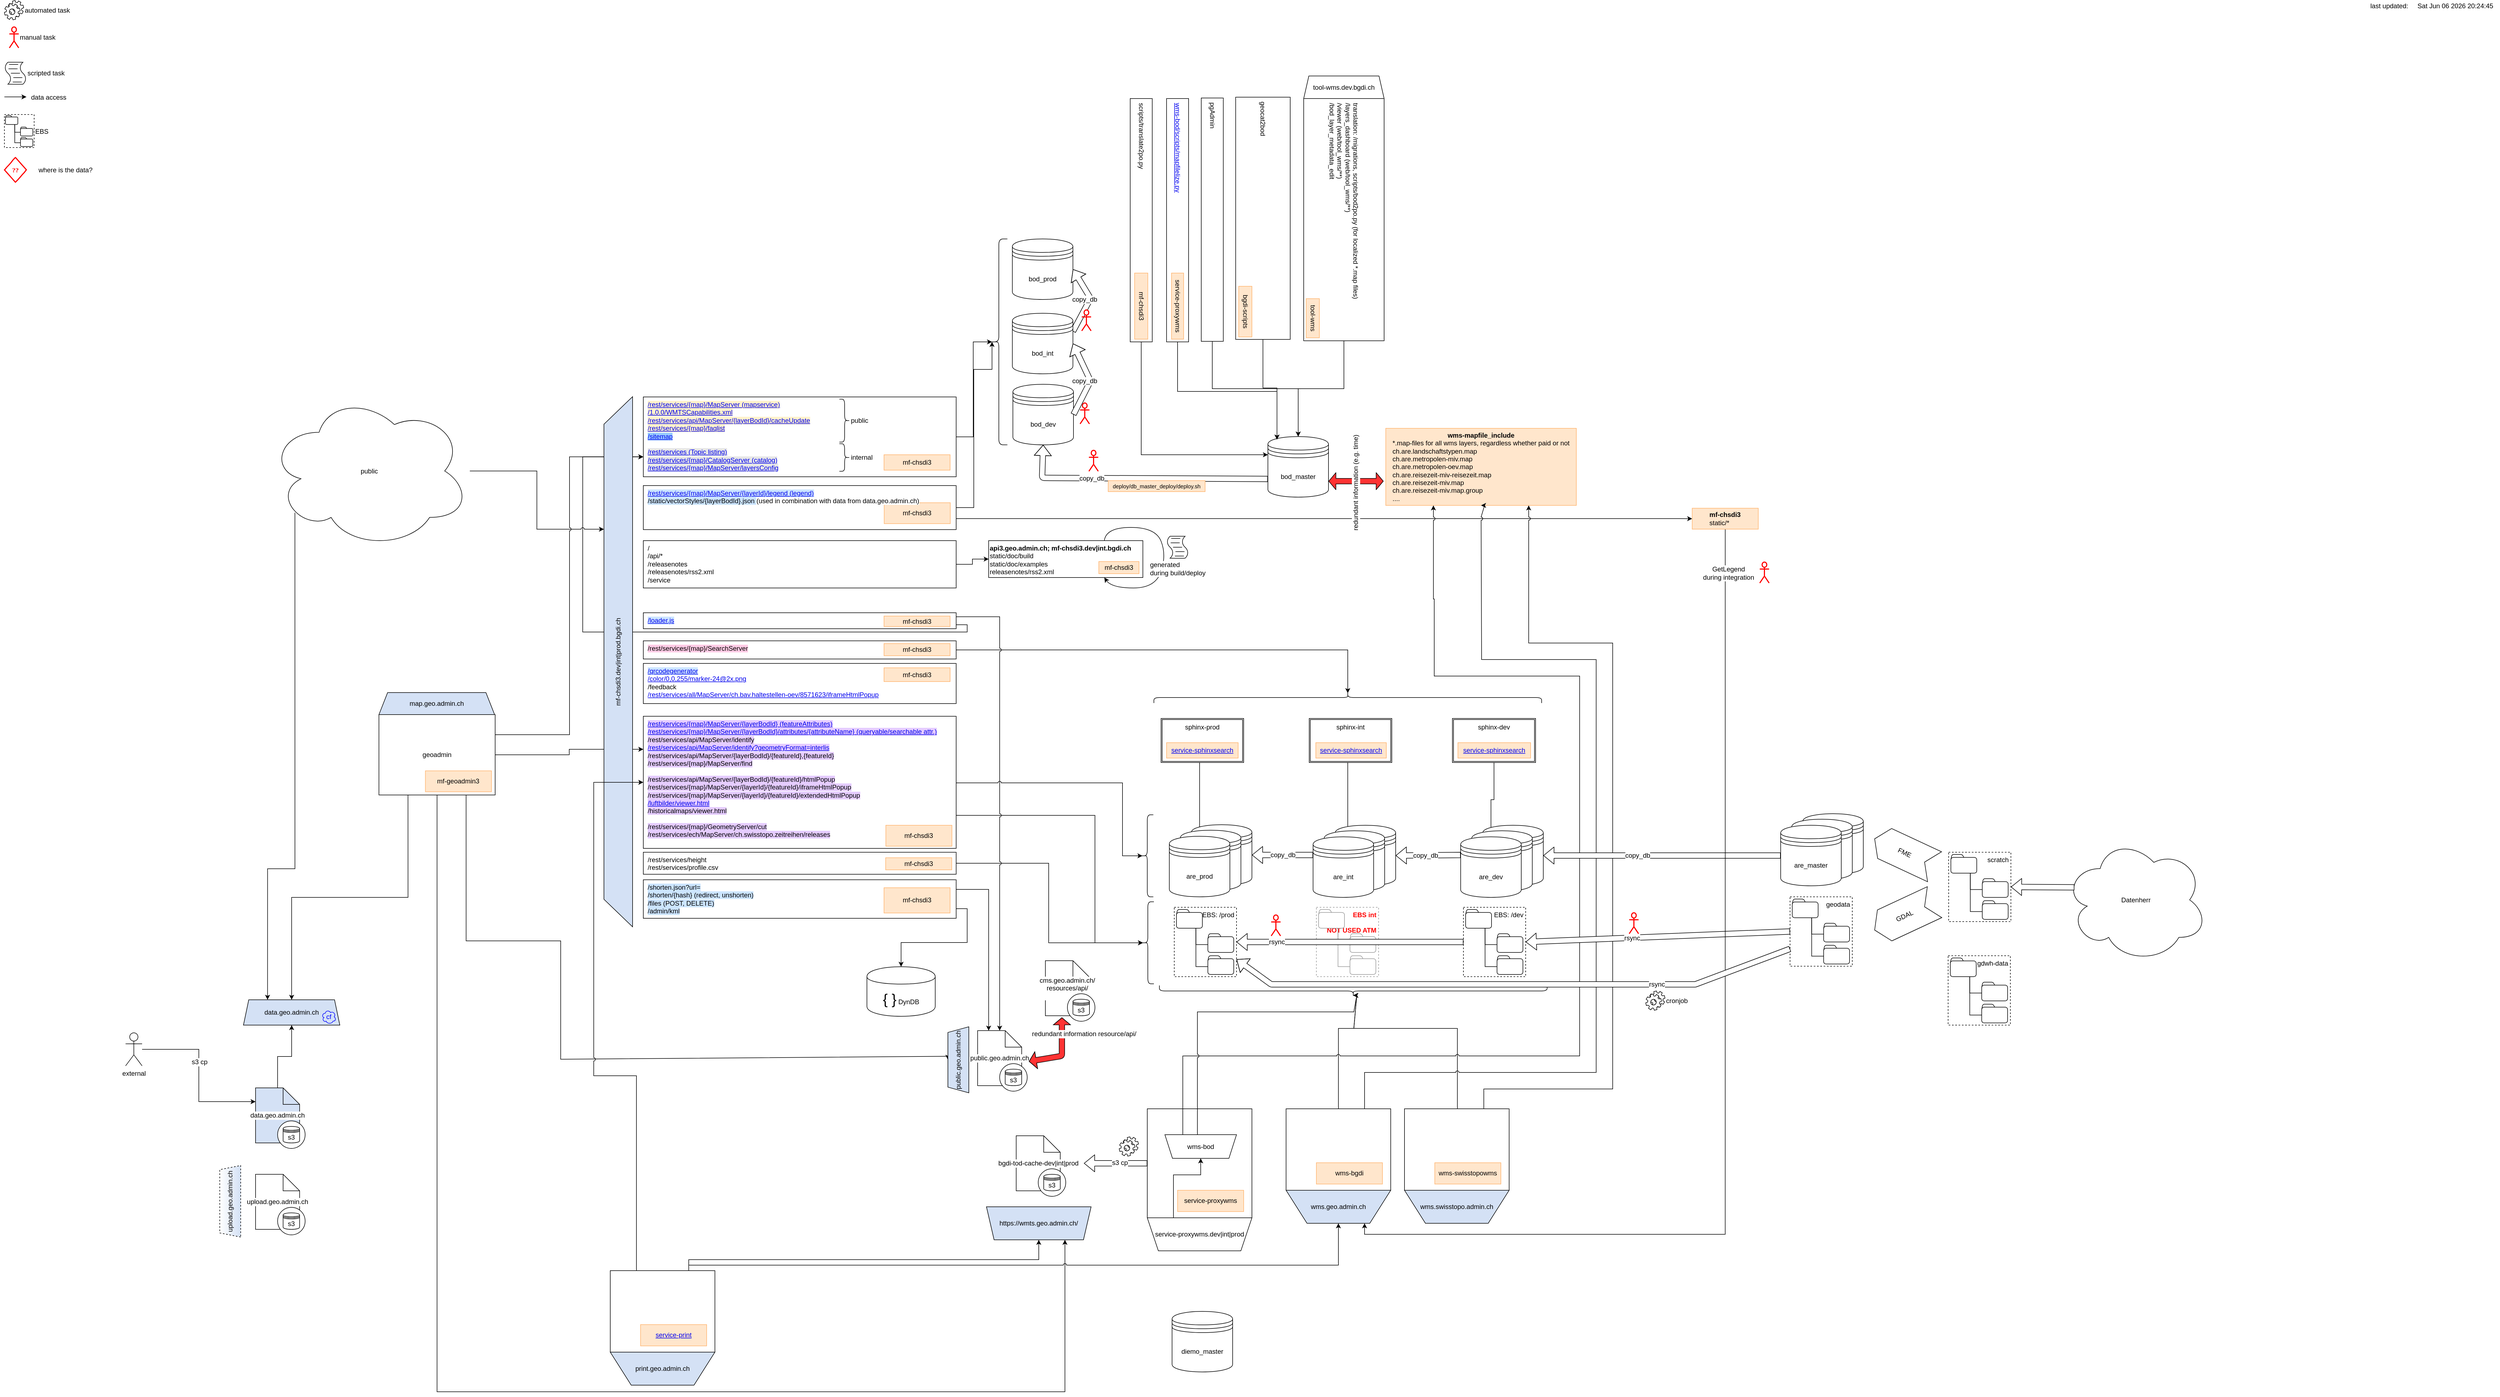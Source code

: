 <mxGraphModel grid="1" gridSize="10" guides="1" tooltips="1" connect="1" arrows="1" fold="1" page="1" pageScale="1" pageWidth="4681" pageHeight="3300" background="#ffffff"><root><mxCell id="0"/><mxCell id="1" parent="0"/><mxCell id="509" style="edgeStyle=orthogonalEdgeStyle;rounded=0;html=1;exitX=1;exitY=0.75;jettySize=auto;orthogonalLoop=1;entryX=0;entryY=0.5;" parent="1" source="234" target="508" edge="1"><mxGeometry relative="1" as="geometry"><mxPoint x="3144" y="1074" as="targetPoint"/><Array as="points"><mxPoint x="3120" y="994"/><mxPoint x="3120" y="995"/></Array></mxGeometry></mxCell><mxCell id="477" style="edgeStyle=orthogonalEdgeStyle;rounded=0;html=1;jettySize=auto;orthogonalLoop=1;exitX=1;exitY=0.75;entryX=0;entryY=0.75;" parent="1" source="474" target="136" edge="1"><mxGeometry relative="1" as="geometry"><mxPoint x="1168" y="1254" as="targetPoint"/><Array as="points"><mxPoint x="1828" y="1187"/><mxPoint x="1828" y="1200"/><mxPoint x="1130" y="1200"/><mxPoint x="1130" y="882"/></Array></mxGeometry></mxCell><mxCell id="3" value="bod_master" style="shape=datastore;whiteSpace=wrap;html=1;" parent="1" vertex="1"><mxGeometry x="2374" y="845" width="110" height="110" as="geometry"/></mxCell><mxCell id="21" value="&lt;div&gt;&lt;b&gt;wms-mapfile_include&lt;br&gt;&lt;/b&gt;&lt;/div&gt;&lt;div align=&quot;left&quot;&gt;*.map-files for all wms layers, regardless whether paid or not&lt;br&gt;&lt;/div&gt;&lt;div align=&quot;left&quot;&gt;ch.are.landschaftstypen.map&lt;br&gt;ch.are.metropolen-miv.map&lt;br&gt;ch.are.metropolen-oev.map&lt;br&gt;ch.are.reisezeit-miv-reisezeit.map&lt;br&gt;ch.are.reisezeit-miv.map&lt;br&gt;ch.are.reisezeit-miv.map.group&lt;br&gt;....&lt;br&gt;&lt;/div&gt;" style="rounded=0;whiteSpace=wrap;html=1;align=center;fillColor=#FFE6CC;strokeColor=#FFB570;" parent="1" vertex="1"><mxGeometry x="2588" y="830" width="346" height="140" as="geometry"/></mxCell><mxCell id="42" value="" style="group" parent="1" vertex="1" connectable="0"><mxGeometry x="3305" y="1530" width="150" height="131" as="geometry"/></mxCell><mxCell id="39" value="are_master" style="shape=datastore;whiteSpace=wrap;html=1;" parent="42" vertex="1"><mxGeometry x="40" width="110" height="110" as="geometry"/></mxCell><mxCell id="38" value="are_master" style="shape=datastore;whiteSpace=wrap;html=1;" parent="42" vertex="1"><mxGeometry x="20" y="10" width="110" height="110" as="geometry"/></mxCell><mxCell id="37" value="are_master" style="shape=datastore;whiteSpace=wrap;html=1;" parent="42" vertex="1"><mxGeometry y="21" width="110" height="110" as="geometry"/></mxCell><mxCell id="50" style="edgeStyle=orthogonalEdgeStyle;rounded=0;html=1;entryX=0.5;entryY=0;jettySize=auto;orthogonalLoop=1;exitX=1;exitY=0.5;" parent="1" source="16" target="3" edge="1"><mxGeometry relative="1" as="geometry"><mxPoint x="2576" y="702" as="sourcePoint"/><Array as="points"><mxPoint x="2512" y="758"/><mxPoint x="2429" y="758"/></Array></mxGeometry></mxCell><mxCell id="76" style="edgeStyle=orthogonalEdgeStyle;rounded=0;html=1;exitX=1;exitY=0.5;entryX=0.15;entryY=0.05;jettySize=auto;orthogonalLoop=1;entryPerimeter=0;" parent="1" source="89" target="3" edge="1"><mxGeometry relative="1" as="geometry"><mxPoint x="2212" y="700.941" as="sourcePoint"/><Array as="points"><mxPoint x="2210" y="763"/><mxPoint x="2390" y="763"/></Array></mxGeometry></mxCell><mxCell id="94" value="" style="endArrow=classic;startArrow=classic;html=1;fillColor=#FF3333;strokeColor=#000000;gradientColor=none;shape=flexArrow;endSize=4;startSize=4;" parent="1" edge="1"><mxGeometry width="50" height="50" relative="1" as="geometry"><mxPoint x="2484" y="926" as="sourcePoint"/><mxPoint x="2584" y="926" as="targetPoint"/></mxGeometry></mxCell><mxCell id="95" value="redundant information (e.g. time)" style="text;html=1;resizable=0;points=[];align=center;verticalAlign=middle;labelBackgroundColor=#ffffff;rotation=-90;" parent="94" vertex="1" connectable="0"><mxGeometry x="0.075" y="1" relative="1" as="geometry"><mxPoint x="-5" y="4" as="offset"/></mxGeometry></mxCell><mxCell id="96" value="automated task" style="shape=mxgraph.bpmn.service_task;html=1;direction=south;labelPosition=right;verticalLabelPosition=middle;align=left;verticalAlign=middle;" parent="1" vertex="1"><mxGeometry x="80" y="53" width="35" height="35" as="geometry"/></mxCell><mxCell id="97" value="manual task" style="shape=umlActor;verticalLabelPosition=middle;labelBackgroundColor=#ffffff;verticalAlign=middle;html=1;strokeColor=#FF0000;strokeWidth=2;labelPosition=right;align=left;spacingLeft=0;" parent="1" vertex="1"><mxGeometry x="89" y="101" width="17" height="38" as="geometry"/></mxCell><mxCell id="101" value="diemo_master" style="shape=datastore;whiteSpace=wrap;html=1;" parent="1" vertex="1"><mxGeometry x="2200" y="2434" width="110" height="110" as="geometry"/></mxCell><mxCell id="163" value="" style="shape=flexArrow;endArrow=classic;html=1;fillColor=#ffffff;fontSize=12;fontColor=#000000;exitX=0;exitY=0.7;entryX=0.5;entryY=1;" parent="1" source="3" target="100" edge="1"><mxGeometry width="50" height="50" relative="1" as="geometry"><mxPoint x="1238.345" y="946.828" as="sourcePoint"/><mxPoint x="1474.207" y="946.828" as="targetPoint"/><Array as="points"><mxPoint x="1964" y="920"/></Array></mxGeometry></mxCell><mxCell id="164" value="copy_db" style="text;html=1;resizable=0;points=[];align=center;verticalAlign=middle;labelBackgroundColor=#ffffff;fontSize=12;fontColor=#000000;" parent="163" vertex="1" connectable="0"><mxGeometry x="0.254" relative="1" as="geometry"><mxPoint x="-26" as="offset"/></mxGeometry></mxCell><mxCell id="154" value="" style="shape=umlActor;verticalLabelPosition=bottom;labelBackgroundColor=#ffffff;verticalAlign=top;html=1;strokeColor=#FF0000;strokeWidth=2;shadow=0;" parent="1" vertex="1"><mxGeometry x="2049" y="870" width="17" height="38" as="geometry"/></mxCell><mxCell id="220" value="" style="group" parent="1" vertex="1" connectable="0"><mxGeometry x="2028" y="477" width="408" height="147" as="geometry"/></mxCell><mxCell id="89" value="&lt;a href=&quot;https://github.com/geoadmin/service-proxywms/blob/master/wms-bod/scripts/mapfilelize.py&quot;&gt;wms-bod/scripts/mapfilelize.py&lt;/a&gt;" style="rounded=0;whiteSpace=wrap;html=1;verticalAlign=middle;align=left;spacingLeft=6;rotation=90;" parent="220" vertex="1"><mxGeometry x="-39" y="-45" width="442" height="40" as="geometry"/></mxCell><mxCell id="90" value="service-proxywms" style="rounded=0;whiteSpace=wrap;html=1;fillColor=#FFE6CC;strokeColor=#FFB570;rotation=90;" parent="220" vertex="1"><mxGeometry x="122" y="120" width="120" height="22" as="geometry"/></mxCell><mxCell id="230" value="&lt;div align=&quot;left&quot;&gt;scripts/translate2po.py&lt;/div&gt;" style="rounded=0;whiteSpace=wrap;html=1;verticalAlign=middle;align=left;spacingLeft=6;rotation=90;" parent="220" vertex="1"><mxGeometry x="-105" y="-45" width="442" height="40" as="geometry"/></mxCell><mxCell id="231" value="mf-chsdi3" style="rounded=0;whiteSpace=wrap;html=1;fillColor=#FFE6CC;strokeColor=#FFB570;rotation=90;" parent="220" vertex="1"><mxGeometry x="56" y="119" width="120" height="24" as="geometry"/></mxCell><mxCell id="224" style="edgeStyle=orthogonalEdgeStyle;rounded=0;html=1;entryX=0.5;entryY=0;jettySize=auto;orthogonalLoop=1;fontSize=12;fontColor=#000000;exitX=1;exitY=0.5;" parent="1" source="72" target="3" edge="1"><mxGeometry relative="1" as="geometry"><Array as="points"><mxPoint x="2273" y="758"/><mxPoint x="2429" y="758"/></Array></mxGeometry></mxCell><mxCell id="72" value="pgAdmin" style="rounded=0;whiteSpace=wrap;html=1;spacingLeft=6;align=left;rotation=90;" parent="1" vertex="1"><mxGeometry x="2052" y="431" width="442" height="40" as="geometry"/></mxCell><mxCell id="222" value="" style="group" parent="1" vertex="1" connectable="0"><mxGeometry x="2292" y="190" width="440" height="452" as="geometry"/></mxCell><mxCell id="221" value="tool-wms.dev.bgdi.ch" style="shape=trapezoid;perimeter=trapezoidPerimeter;whiteSpace=wrap;html=1;shadow=0;labelBackgroundColor=none;strokeColor=#000000;strokeWidth=1;fillColor=none;fontSize=12;fontColor=#000000;align=center;size=0.064;labelBorderColor=none;rounded=0;comic=0;" parent="222" vertex="1"><mxGeometry x="147" width="146" height="41" as="geometry"/></mxCell><mxCell id="16" value="&lt;div&gt;translation: /migrations, scripts/bod2po.py (for localized *.map files)&lt;/div&gt;&lt;div&gt;/layers_dashboard (web/tool_wms/**)&lt;/div&gt;&lt;div&gt;/viewer (web/tool_wms/**)&lt;/div&gt;&lt;div&gt;/bod_layer_metadata_edit&lt;/div&gt;" style="rounded=0;whiteSpace=wrap;html=1;align=left;verticalAlign=middle;spacingLeft=6;rotation=90;" parent="222" vertex="1"><mxGeometry y="188" width="440" height="146" as="geometry"/></mxCell><mxCell id="85" value="tool-wms" style="rounded=0;whiteSpace=wrap;html=1;fillColor=#FFE6CC;strokeColor=#FFB570;rotation=90;" parent="222" vertex="1"><mxGeometry x="128" y="428" width="71" height="24" as="geometry"/></mxCell><mxCell id="223" style="edgeStyle=orthogonalEdgeStyle;rounded=0;html=1;entryX=0.15;entryY=0.05;entryPerimeter=0;jettySize=auto;orthogonalLoop=1;fontSize=12;fontColor=#000000;" parent="1" source="69" target="3" edge="1"><mxGeometry relative="1" as="geometry"/></mxCell><mxCell id="69" value="geocat2bod" style="rounded=0;whiteSpace=wrap;html=1;verticalAlign=middle;rotation=90;align=left;spacingLeft=6;" parent="1" vertex="1"><mxGeometry x="2145" y="399" width="440" height="99" as="geometry"/></mxCell><mxCell id="87" value="bgdi-scripts" style="rounded=0;whiteSpace=wrap;html=1;fillColor=#FFE6CC;strokeColor=#FFB570;rotation=90;" parent="1" vertex="1"><mxGeometry x="2287" y="606" width="92" height="24" as="geometry"/></mxCell><mxCell id="63" value="external" style="shape=umlActor;verticalLabelPosition=bottom;labelBackgroundColor=#ffffff;verticalAlign=top;html=1;" parent="1" vertex="1"><mxGeometry x="300" y="1928" width="30" height="60" as="geometry"/></mxCell><mxCell id="109" value="" style="group;labelBackgroundColor=none;labelBorderColor=none;" parent="1" vertex="1" connectable="0"><mxGeometry x="536" y="2028" width="90" height="110" as="geometry"/></mxCell><mxCell id="106" value="data.geo.admin.ch" style="shape=note;whiteSpace=wrap;html=1;labelBackgroundColor=#ffffff;labelBorderColor=none;fillColor=#D4E1F5;" parent="109" vertex="1"><mxGeometry width="80" height="100" as="geometry"/></mxCell><mxCell id="107" value="" style="ellipse;whiteSpace=wrap;html=1;aspect=fixed;" parent="109" vertex="1"><mxGeometry x="40" y="60" width="50" height="50" as="geometry"/></mxCell><mxCell id="108" value="s3" style="shape=datastore;whiteSpace=wrap;html=1;" parent="109" vertex="1"><mxGeometry x="50" y="70" width="30" height="30" as="geometry"/></mxCell><mxCell id="115" style="edgeStyle=orthogonalEdgeStyle;rounded=0;html=1;entryX=0;entryY=0.25;jettySize=auto;orthogonalLoop=1;" parent="1" source="63" target="106" edge="1"><mxGeometry relative="1" as="geometry"/></mxCell><mxCell id="116" value="s3 cp" style="text;html=1;resizable=0;points=[];align=center;verticalAlign=middle;labelBackgroundColor=#ffffff;" parent="115" vertex="1" connectable="0"><mxGeometry x="-0.316" y="-23" relative="1" as="geometry"><mxPoint x="24" y="23" as="offset"/></mxGeometry></mxCell><mxCell id="121" style="edgeStyle=orthogonalEdgeStyle;rounded=0;html=1;entryX=0.5;entryY=1;jettySize=auto;orthogonalLoop=1;" parent="1" source="106" target="117" edge="1"><mxGeometry relative="1" as="geometry"/></mxCell><mxCell id="117" value="data.geo.admin.ch" style="shape=trapezoid;perimeter=trapezoidPerimeter;whiteSpace=wrap;html=1;size=0.055;fillColor=#D4E1F5;" parent="1" vertex="1"><mxGeometry x="514" y="1868" width="175" height="46" as="geometry"/></mxCell><mxCell id="122" value="cf" style="ellipse;shape=cloud;whiteSpace=wrap;html=1;labelBackgroundColor=none;fontSize=12;strokeColor=#0000FF;fillColor=none;fontColor=#0000FF;" parent="1" vertex="1"><mxGeometry x="656" y="1886" width="26" height="26" as="geometry"/></mxCell><mxCell id="232" style="edgeStyle=orthogonalEdgeStyle;rounded=0;html=1;entryX=0;entryY=0.3;jettySize=auto;orthogonalLoop=1;fontSize=12;fontColor=#000000;exitX=1;exitY=0.5;" parent="1" source="230" target="3" edge="1"><mxGeometry relative="1" as="geometry"><Array as="points"><mxPoint x="2144" y="878"/></Array></mxGeometry></mxCell><mxCell id="83" value="mf-chsdi3" style="rounded=0;whiteSpace=wrap;html=1;fillColor=#FFE6CC;strokeColor=#FFB570;" parent="1" vertex="1"><mxGeometry x="1680.333" y="1551" width="120" height="38" as="geometry"/></mxCell><mxCell id="291" style="edgeStyle=orthogonalEdgeStyle;rounded=0;jumpStyle=arc;html=1;entryX=0.1;entryY=0.5;entryPerimeter=0;jettySize=auto;orthogonalLoop=1;exitX=1;exitY=0.5;" parent="1" source="234" target="289" edge="1"><mxGeometry relative="1" as="geometry"><Array as="points"><mxPoint x="1840" y="974"/><mxPoint x="1840" y="723"/></Array></mxGeometry></mxCell><mxCell id="240" value="" style="group" parent="1" vertex="1" connectable="0"><mxGeometry x="1240" y="773" width="568" height="145" as="geometry"/></mxCell><mxCell id="136" value="&lt;span style=&quot;background-color: rgb(255 , 242 , 204)&quot;&gt;&lt;a href=&quot;https://api3.geo.admin.ch/rest/services/all/MapServer&quot;&gt;/rest/services/{map}/MapServer (mapservice)&lt;/a&gt;&lt;br&gt;&lt;/span&gt;&lt;div&gt;&lt;a href=&quot;https://wmts.geo.admin.ch/1.0.0/WMTSCapabilities.xml&quot;&gt;&lt;span style=&quot;background-color: rgb(255 , 242 , 204)&quot;&gt;/1.0.0/WMTSCapabilities.xml&lt;/span&gt;&lt;/a&gt;&lt;/div&gt;&lt;div&gt;&lt;a href=&quot;https://api3.geo.admin.ch/rest/services/api/MapServer/ch.swisstopo.swisstlm3d-wanderwege/cacheUpdate&quot;&gt;&lt;span style=&quot;background-color: rgb(255 , 242 , 204)&quot;&gt;&lt;span id=&quot;docs-internal-guid-e8a094a2-7fff-84b5-9b4a-e3629a37a449&quot;&gt;/rest/services/api/MapServer/{layerBodId}/cacheUpdate&lt;/span&gt;&lt;/span&gt;&lt;/a&gt;&lt;/div&gt;&lt;div&gt;&lt;a href=&quot;https://api3.geo.admin.ch/rest/services/ech/faqlist&quot;&gt;&lt;span style=&quot;background-color: rgb(255 , 242 , 204)&quot;&gt;&lt;span id=&quot;docs-internal-guid-fb54483c-7fff-f1c6-9b50-40b3748192b0&quot;&gt;/rest/services/{map}/faqlist&lt;/span&gt;&lt;/span&gt;&lt;/a&gt;&lt;/div&gt;&lt;div&gt;&lt;span style=&quot;background-color: rgb(153 , 204 , 255)&quot;&gt;&lt;a href=&quot;https://api3.geo.admin.ch/sitemap?content=layers&quot;&gt;/sitemap&lt;/a&gt;&lt;/span&gt;&lt;br&gt;&lt;/div&gt;&lt;div&gt;&lt;br&gt;&lt;span style=&quot;background-color: rgb(255 , 242 , 204)&quot;&gt;&lt;span id=&quot;docs-internal-guid-fb54483c-7fff-f1c6-9b50-40b3748192b0&quot;&gt;&lt;/span&gt;&lt;/span&gt;&lt;/div&gt;&lt;div&gt;&lt;a href=&quot;https://api3.geo.admin.ch/rest/services&quot;&gt;&lt;span style=&quot;background-color: rgb(230 , 230 , 230)&quot;&gt;&lt;span id=&quot;docs-internal-guid-ffcf052f-7fff-fcf8-94c6-188cc925abda&quot;&gt;/rest/services (Topic listing)&lt;/span&gt;&lt;/span&gt;&lt;/a&gt;&lt;/div&gt;&lt;div&gt;&lt;span style=&quot;background-color: rgb(230 , 230 , 230)&quot;&gt;&lt;a href=&quot;https://api3.geo.admin.ch/rest/services/ech/CatalogServer&quot;&gt;/rest/services/&lt;span&gt;{map}&lt;/span&gt;/CatalogServer&lt;span&gt; (&lt;/span&gt;&lt;span&gt;&lt;span&gt;&lt;span&gt;catalog&lt;span&gt;)&lt;/span&gt;&lt;/span&gt;&lt;/span&gt;&lt;/span&gt;&lt;/a&gt;&lt;br&gt;&lt;a href=&quot;https://api3.geo.admin.ch/rest/services/ech/MapServer/layersConfig&quot;&gt;&lt;span&gt;&lt;span&gt;&lt;span&gt;&lt;span&gt;&lt;span id=&quot;docs-internal-guid-c25aa26a-7fff-fa85-1d20-a74f10579927&quot;&gt;/rest/services/{map}/MapServer/layersConfig&lt;/span&gt;&lt;/span&gt;&lt;/span&gt;&lt;/span&gt;&lt;/span&gt;&lt;/a&gt;&lt;/span&gt;&lt;/div&gt;" style="rounded=0;whiteSpace=wrap;html=1;labelBackgroundColor=none;strokeColor=#000000;fillColor=none;fontSize=12;fontColor=#000000;align=left;spacingLeft=6;verticalAlign=top;" parent="240" vertex="1"><mxGeometry width="568" height="145" as="geometry"/></mxCell><mxCell id="235" value="mf-chsdi3" style="rounded=0;whiteSpace=wrap;html=1;fillColor=#FFE6CC;strokeColor=#FFB570;" parent="240" vertex="1"><mxGeometry x="437" y="105" width="120" height="28" as="geometry"/></mxCell><mxCell id="238" value="public" style="shape=curlyBracket;whiteSpace=wrap;html=1;rounded=1;align=left;flipH=1;labelPosition=right;verticalLabelPosition=middle;verticalAlign=middle;" parent="240" vertex="1"><mxGeometry x="356" y="4" width="19" height="78" as="geometry"/></mxCell><mxCell id="239" value="internal" style="shape=curlyBracket;whiteSpace=wrap;html=1;rounded=1;align=left;flipH=1;labelPosition=right;verticalLabelPosition=middle;verticalAlign=middle;" parent="240" vertex="1"><mxGeometry x="356" y="85" width="19" height="50" as="geometry"/></mxCell><mxCell id="478" style="edgeStyle=orthogonalEdgeStyle;rounded=0;html=1;entryX=0.1;entryY=0.5;entryPerimeter=0;jettySize=auto;orthogonalLoop=1;exitX=1;exitY=0.75;" parent="1" source="242" target="415" edge="1"><mxGeometry relative="1" as="geometry"><Array as="points"><mxPoint x="2060" y="1533"/><mxPoint x="2060" y="1764"/></Array></mxGeometry></mxCell><mxCell id="242" value="&lt;span style=&quot;background-color: rgb(229 , 204 , 255)&quot;&gt;&lt;a href=&quot;https://api3.geo.admin.ch/rest/services/all/MapServer/ch.swisstopo.swisstlm3d-wanderwege&quot;&gt;/rest/services/{map}/MapServer/{layerBodId} (featureAttributes)&lt;/a&gt;&lt;/span&gt;&lt;br&gt;&lt;div&gt;&lt;span style=&quot;background-color: rgb(229 , 204 , 255)&quot;&gt;&lt;a href=&quot;https://api3.geo.admin.ch/rest/services/all/MapServer/ch.swisstopo.swisstlm3d-wanderwege/attributes/tunneltype&quot;&gt;/rest/services/{map}/MapServer/{layerBodId}/attributes/{attributeName} (queryable/searchable attr.)&lt;/a&gt;&lt;/span&gt;&lt;span&gt;&lt;br&gt;&lt;/span&gt;&lt;/div&gt;&lt;div&gt;&lt;span style=&quot;background-color: rgb(229 , 204 , 255)&quot;&gt;/rest/services/api/MapServer/identify&lt;span&gt;&lt;/span&gt;&lt;br&gt;&lt;a href=&quot;https://api3.geo.admin.ch/rest/services/api/MapServer/identify?geometry=2682414.312,1257059.381&amp;amp;geometryType=esriGeometryPoint&amp;amp;layers=all:ch.bazl.projektierungszonen-flughafenanlagen.oereb&amp;amp;mapExtent=2480000,170000,2840000,1310000&amp;amp;imageDisplay=3600,2400,96&amp;amp;tolerance=0&amp;amp;geometryFormat=interlis&amp;amp;sr=2056&quot;&gt;&lt;span&gt;&lt;span id=&quot;docs-internal-guid-39d05cca-7fff-4f6a-098e-4504a6092055&quot;&gt;/rest/services/api/MapServer/identify?geometryFormat=interlis&lt;/span&gt;&lt;/span&gt;&lt;/a&gt;&lt;/span&gt;&lt;/div&gt;&lt;div&gt;&lt;span style=&quot;background-color: rgb(229 , 204 , 255)&quot;&gt;/rest/services/api/MapServer/{layerBodId}/{featureId},{featureId}&lt;/span&gt;&lt;/div&gt;&lt;div&gt;&lt;span style=&quot;background-color: rgb(229 , 204 , 255)&quot;&gt;&lt;span id=&quot;docs-internal-guid-bea46611-7fff-d711-6b98-a5b0b0bd5f4b&quot;&gt;/rest/services/{map}/MapServer/find&lt;/span&gt;&lt;/span&gt;&lt;span&gt;&lt;br&gt;&lt;/span&gt;&lt;/div&gt;&lt;div&gt;&lt;span&gt;&lt;br&gt;&lt;/span&gt;&lt;/div&gt;&lt;div&gt;&lt;span style=&quot;background-color: rgb(229 , 204 , 255)&quot;&gt;/rest/services/api/MapServer/{layerBodId}/{featureId}/htmlPopup&lt;span id=&quot;docs-internal-guid-bea46611-7fff-d711-6b98-a5b0b0bd5f4b&quot;&gt;&lt;/span&gt;&lt;/span&gt;&lt;/div&gt;&lt;div&gt;&lt;span style=&quot;background-color: rgb(229 , 204 , 255)&quot;&gt;/rest/services/{map}/MapServer/{layerId}/{featureId}/iframeHtmlPopup&lt;/span&gt;&lt;/div&gt;&lt;div&gt;&lt;span style=&quot;background-color: rgb(229 , 204 , 255)&quot;&gt;/rest/services/{map}/MapServer/{layerId}/{featureId}/extendedHtmlPopup&lt;/span&gt;&lt;/div&gt;&lt;div&gt;&lt;span style=&quot;background-color: rgb(229 , 204 , 255)&quot;&gt;&lt;a href=&quot;https://api3.geo.admin.ch/luftbilder/viewer.html&quot;&gt;/luftbilder/viewer.html&lt;/a&gt;&lt;/span&gt;&lt;/div&gt;&lt;div&gt;&lt;span style=&quot;background-color: rgb(229 , 204 , 255)&quot;&gt;/historicalmaps/viewer.html&lt;/span&gt;&lt;/div&gt;&lt;div&gt;&lt;span style=&quot;background-color: rgb(229 , 204 , 255)&quot;&gt;&lt;br&gt;&lt;/span&gt;&lt;/div&gt;&lt;div&gt;&lt;span style=&quot;background-color: rgb(229 , 204 , 255)&quot;&gt;&lt;span id=&quot;docs-internal-guid-5e174c80-7fff-3608-5ca6-bffabbc00c68&quot;&gt;/rest/services/&lt;/span&gt;&lt;span&gt;{map}&lt;/span&gt;&lt;span&gt;/GeometryServer/cut&lt;/span&gt;&lt;/span&gt;&lt;/div&gt;&lt;div&gt;&lt;span style=&quot;background-color: rgb(229 , 204 , 255)&quot;&gt;&lt;span id=&quot;docs-internal-guid-855798c8-7fff-811d-02ec-17b0d6789b0f&quot;&gt;/rest/services/ech/MapServer/ch.swisstopo.zeitreihen/releases&lt;/span&gt;&lt;/span&gt;&lt;/div&gt;" style="rounded=0;whiteSpace=wrap;html=1;labelBackgroundColor=none;strokeColor=#000000;fillColor=none;fontSize=12;fontColor=#000000;align=left;spacingLeft=6;verticalAlign=top;glass=0;" parent="1" vertex="1"><mxGeometry x="1240" y="1353" width="568" height="240" as="geometry"/></mxCell><mxCell id="150" value="deploy/db_master_deploy/deploy.sh" style="text;html=1;strokeColor=#FFB570;fillColor=#FFE6CC;align=center;verticalAlign=middle;whiteSpace=wrap;rounded=0;labelBackgroundColor=none;fontSize=10;fontColor=#000000;" parent="1" vertex="1"><mxGeometry x="2084" y="925" width="176" height="20" as="geometry"/></mxCell><mxCell id="249" value="" style="group" parent="1" vertex="1" connectable="0"><mxGeometry x="1910" y="486" width="143" height="374" as="geometry"/></mxCell><mxCell id="125" value="bod_prod" style="shape=datastore;whiteSpace=wrap;html=1;" parent="249" vertex="1"><mxGeometry width="110" height="110" as="geometry"/></mxCell><mxCell id="161" value="" style="shape=flexArrow;endArrow=classic;html=1;fillColor=#ffffff;fontSize=12;fontColor=#000000;exitX=1;exitY=0.3;entryX=1;entryY=0.5;" parent="249" source="124" target="125" edge="1"><mxGeometry width="50" height="50" relative="1" as="geometry"><mxPoint x="-343.655" y="694.828" as="sourcePoint"/><mxPoint x="-148" y="695" as="targetPoint"/><Array as="points"><mxPoint x="142" y="108"/></Array></mxGeometry></mxCell><mxCell id="162" value="copy_db" style="text;html=1;resizable=0;points=[];align=center;verticalAlign=middle;labelBackgroundColor=#ffffff;fontSize=12;fontColor=#000000;" parent="161" vertex="1" connectable="0"><mxGeometry x="0.254" relative="1" as="geometry"><mxPoint x="-4" y="13" as="offset"/></mxGeometry></mxCell><mxCell id="124" value="bod_int" style="shape=datastore;whiteSpace=wrap;html=1;" parent="249" vertex="1"><mxGeometry y="135" width="110" height="110" as="geometry"/></mxCell><mxCell id="100" value="bod_dev" style="shape=datastore;whiteSpace=wrap;html=1;" parent="249" vertex="1"><mxGeometry x="1" y="264" width="110" height="110" as="geometry"/></mxCell><mxCell id="159" value="" style="shape=flexArrow;endArrow=classic;html=1;fillColor=#ffffff;fontSize=12;fontColor=#000000;exitX=1;exitY=0.5;entryX=1;entryY=0.5;" parent="249" source="100" target="124" edge="1"><mxGeometry width="50" height="50" relative="1" as="geometry"><mxPoint x="-1678" y="1648" as="sourcePoint"/><mxPoint x="-1628" y="1598" as="targetPoint"/><Array as="points"><mxPoint x="142" y="258"/></Array></mxGeometry></mxCell><mxCell id="160" value="copy_db" style="text;html=1;resizable=0;points=[];align=center;verticalAlign=middle;labelBackgroundColor=#ffffff;fontSize=12;fontColor=#000000;" parent="159" vertex="1" connectable="0"><mxGeometry x="0.254" relative="1" as="geometry"><mxPoint x="-2" y="19" as="offset"/></mxGeometry></mxCell><mxCell id="153" value="" style="shape=umlActor;verticalLabelPosition=bottom;labelBackgroundColor=#ffffff;verticalAlign=top;html=1;strokeColor=#FF0000;strokeWidth=2;" parent="249" vertex="1"><mxGeometry x="126" y="129" width="17" height="38" as="geometry"/></mxCell><mxCell id="151" value="" style="shape=umlActor;verticalLabelPosition=bottom;labelBackgroundColor=#ffffff;verticalAlign=top;html=1;strokeColor=#FF0000;strokeWidth=2;" parent="249" vertex="1"><mxGeometry x="123" y="298" width="17" height="38" as="geometry"/></mxCell><mxCell id="255" style="edgeStyle=orthogonalEdgeStyle;rounded=0;html=1;entryX=0.75;entryY=0;jettySize=auto;orthogonalLoop=1;jumpStyle=arc;" parent="1" source="254" target="138" edge="1"><mxGeometry relative="1" as="geometry"/></mxCell><mxCell id="260" style="edgeStyle=orthogonalEdgeStyle;rounded=0;html=1;entryX=0.25;entryY=0;jettySize=auto;orthogonalLoop=1;exitX=0.13;exitY=0.77;exitPerimeter=0;" parent="1" source="254" target="117" edge="1"><mxGeometry relative="1" as="geometry"><Array as="points"><mxPoint x="607" y="1630"/><mxPoint x="558" y="1630"/></Array></mxGeometry></mxCell><mxCell id="254" value="public" style="ellipse;shape=cloud;whiteSpace=wrap;html=1;glass=0;fillColor=none;" parent="1" vertex="1"><mxGeometry x="560" y="767" width="365" height="281" as="geometry"/></mxCell><mxCell id="257" style="edgeStyle=orthogonalEdgeStyle;rounded=0;html=1;entryX=0;entryY=0.75;jettySize=auto;orthogonalLoop=1;jumpStyle=arc;exitX=1;exitY=0.25;" parent="1" source="256" target="136" edge="1"><mxGeometry relative="1" as="geometry"><Array as="points"><mxPoint x="1106" y="1386"/><mxPoint x="1106" y="882"/></Array></mxGeometry></mxCell><mxCell id="258" style="edgeStyle=orthogonalEdgeStyle;rounded=0;html=1;entryX=0;entryY=0.25;jettySize=auto;orthogonalLoop=1;" parent="1" source="256" target="242" edge="1"><mxGeometry relative="1" as="geometry"/></mxCell><mxCell id="259" style="edgeStyle=orthogonalEdgeStyle;rounded=0;html=1;entryX=0.5;entryY=0;jettySize=auto;orthogonalLoop=1;exitX=0.25;exitY=1;" parent="1" source="256" target="117" edge="1"><mxGeometry relative="1" as="geometry"><Array as="points"><mxPoint x="813" y="1682"/><mxPoint x="601" y="1682"/></Array></mxGeometry></mxCell><mxCell id="261" style="edgeStyle=orthogonalEdgeStyle;rounded=0;jumpStyle=arc;html=1;entryX=0.5;entryY=0;jettySize=auto;orthogonalLoop=1;exitX=0.75;exitY=1;" parent="1" source="256" target="480" edge="1"><mxGeometry relative="1" as="geometry"><Array as="points"><mxPoint x="918" y="1761"/><mxPoint x="1090" y="1761"/><mxPoint x="1090" y="1976"/></Array></mxGeometry></mxCell><mxCell id="479" style="edgeStyle=orthogonalEdgeStyle;rounded=0;html=1;entryX=0.25;entryY=0;jettySize=auto;orthogonalLoop=1;" parent="1" source="256" target="270" edge="1"><mxGeometry relative="1" as="geometry"><Array as="points"><mxPoint x="866" y="2580"/><mxPoint x="2006" y="2580"/></Array></mxGeometry></mxCell><mxCell id="256" value="geoadmin" style="rounded=0;whiteSpace=wrap;html=1;glass=0;fillColor=none;" parent="1" vertex="1"><mxGeometry x="760" y="1350" width="211" height="146" as="geometry"/></mxCell><mxCell id="138" value="mf-chsdi3.dev|int|prod.bgdi.ch" style="shape=trapezoid;perimeter=trapezoidPerimeter;whiteSpace=wrap;html=1;labelBackgroundColor=none;fontSize=12;size=0.052;rotation=-90;fillColor=#D4E1F5;" parent="1" vertex="1"><mxGeometry x="713" y="1228" width="963" height="52" as="geometry"/></mxCell><mxCell id="280" style="edgeStyle=orthogonalEdgeStyle;rounded=0;jumpStyle=arc;html=1;entryX=0.1;entryY=0.5;entryPerimeter=0;jettySize=auto;orthogonalLoop=1;" parent="1" source="200" target="277" edge="1"><mxGeometry relative="1" as="geometry"><Array as="points"><mxPoint x="2502" y="1920"/><mxPoint x="2530" y="1920"/></Array></mxGeometry></mxCell><mxCell id="281" style="edgeStyle=orthogonalEdgeStyle;rounded=0;jumpStyle=arc;html=1;entryX=0.1;entryY=0.5;entryPerimeter=0;jettySize=auto;orthogonalLoop=1;" parent="1" source="205" target="277" edge="1"><mxGeometry relative="1" as="geometry"><Array as="points"><mxPoint x="2718" y="1920"/><mxPoint x="2530" y="1920"/></Array></mxGeometry></mxCell><mxCell id="285" style="edgeStyle=orthogonalEdgeStyle;rounded=0;jumpStyle=arc;html=1;exitX=0.75;exitY=0;entryX=0.5;entryY=1;jettySize=auto;orthogonalLoop=1;" parent="1" source="200" target="21" edge="1"><mxGeometry relative="1" as="geometry"><Array as="points"><mxPoint x="2550" y="2000"/><mxPoint x="2970" y="2000"/><mxPoint x="2970" y="1250"/><mxPoint x="2762" y="1250"/></Array></mxGeometry></mxCell><mxCell id="286" style="edgeStyle=orthogonalEdgeStyle;rounded=0;jumpStyle=arc;html=1;exitX=0.75;exitY=0;entryX=0.75;entryY=1;jettySize=auto;orthogonalLoop=1;" parent="1" source="205" target="21" edge="1"><mxGeometry relative="1" as="geometry"><Array as="points"><mxPoint x="2766" y="2066"/><mxPoint x="2766" y="2030"/><mxPoint x="3000" y="2030"/><mxPoint x="3000" y="1220"/><mxPoint x="2848" y="1220"/></Array></mxGeometry></mxCell><mxCell id="289" value="" style="shape=curlyBracket;whiteSpace=wrap;html=1;rounded=1;align=center;flipH=0;flipV=0;" parent="1" vertex="1"><mxGeometry x="1870" y="486" width="31" height="374" as="geometry"/></mxCell><mxCell id="290" style="edgeStyle=orthogonalEdgeStyle;rounded=0;jumpStyle=arc;html=1;entryX=0.1;entryY=0.5;entryPerimeter=0;jettySize=auto;orthogonalLoop=1;" parent="1" source="136" target="289" edge="1"><mxGeometry relative="1" as="geometry"/></mxCell><mxCell id="294" value="" style="group" parent="1" vertex="1" connectable="0"><mxGeometry x="1863" y="2066" width="949" height="258" as="geometry"/></mxCell><mxCell id="267" value="" style="group" parent="294" vertex="1" connectable="0"><mxGeometry x="544" width="190" height="208" as="geometry"/></mxCell><mxCell id="202" value="wms.geo.admin.ch" style="shape=trapezoid;perimeter=trapezoidPerimeter;whiteSpace=wrap;html=1;shadow=0;labelBackgroundColor=none;strokeColor=#000000;strokeWidth=1;fillColor=#D4E1F5;fontSize=12;fontColor=#000000;align=center;rotation=0;direction=west;" parent="267" vertex="1"><mxGeometry y="148" width="190" height="60" as="geometry"/></mxCell><mxCell id="200" value="" style="rounded=0;whiteSpace=wrap;html=1;verticalAlign=top;rotation=0;" parent="267" vertex="1"><mxGeometry width="190" height="148" as="geometry"/></mxCell><mxCell id="201" value="wms-bgdi" style="rounded=0;whiteSpace=wrap;html=1;fillColor=#FFE6CC;strokeColor=#FFB570;rotation=0;" parent="267" vertex="1"><mxGeometry x="55" y="98" width="120" height="38.691" as="geometry"/></mxCell><mxCell id="268" value="" style="group" parent="294" vertex="1" connectable="0"><mxGeometry x="759" width="190" height="208" as="geometry"/></mxCell><mxCell id="207" value="wms.swisstopo.admin.ch" style="shape=trapezoid;perimeter=trapezoidPerimeter;whiteSpace=wrap;html=1;shadow=0;labelBackgroundColor=none;strokeColor=#000000;strokeWidth=1;fillColor=#D4E1F5;fontSize=12;fontColor=#000000;align=center;rotation=0;direction=west;" parent="268" vertex="1"><mxGeometry y="148" width="190" height="60" as="geometry"/></mxCell><mxCell id="205" value="" style="rounded=0;whiteSpace=wrap;html=1;verticalAlign=top;rotation=0;" parent="268" vertex="1"><mxGeometry width="190" height="148" as="geometry"/></mxCell><mxCell id="206" value="wms-swisstopowms" style="rounded=0;whiteSpace=wrap;html=1;fillColor=#FFE6CC;strokeColor=#FFB570;rotation=0;" parent="268" vertex="1"><mxGeometry x="55" y="98" width="120" height="38.691" as="geometry"/></mxCell><mxCell id="292" value="" style="group" parent="294" vertex="1" connectable="0"><mxGeometry width="482" height="258" as="geometry"/></mxCell><mxCell id="272" value="" style="shape=flexArrow;endArrow=classic;html=1;fillColor=#ffffff;fontSize=12;fontColor=#000000;exitX=0;exitY=0.5;" parent="292" source="177" edge="1"><mxGeometry width="50" height="50" relative="1" as="geometry"><mxPoint x="209.571" y="347" as="sourcePoint"/><mxPoint x="177" y="99" as="targetPoint"/></mxGeometry></mxCell><mxCell id="273" value="s3 cp" style="text;html=1;resizable=0;points=[];align=center;verticalAlign=middle;labelBackgroundColor=#ffffff;fontSize=12;fontColor=#000000;" parent="272" vertex="1" connectable="0"><mxGeometry x="0.254" relative="1" as="geometry"><mxPoint x="22" y="-1" as="offset"/></mxGeometry></mxCell><mxCell id="282" value="" style="group" parent="292" vertex="1" connectable="0"><mxGeometry x="292" width="190" height="258" as="geometry"/></mxCell><mxCell id="177" value="" style="rounded=0;whiteSpace=wrap;html=1;verticalAlign=top;rotation=0;" parent="282" vertex="1"><mxGeometry width="190" height="198" as="geometry"/></mxCell><mxCell id="180" value="service-proxywms.dev|int|prod" style="shape=trapezoid;perimeter=trapezoidPerimeter;whiteSpace=wrap;html=1;shadow=0;labelBackgroundColor=none;strokeColor=#000000;strokeWidth=1;fillColor=none;fontSize=12;fontColor=#000000;align=center;rotation=0;direction=west;size=0.106;" parent="282" vertex="1"><mxGeometry y="198" width="190" height="60" as="geometry"/></mxCell><mxCell id="275" style="edgeStyle=orthogonalEdgeStyle;rounded=0;jumpStyle=arc;html=1;exitX=0.25;exitY=1;entryX=0.5;entryY=0;jettySize=auto;orthogonalLoop=1;" parent="282" source="177" target="274" edge="1"><mxGeometry relative="1" as="geometry"><Array as="points"><mxPoint x="48" y="120"/><mxPoint x="97" y="120"/></Array></mxGeometry></mxCell><mxCell id="178" value="service-proxywms" style="rounded=0;whiteSpace=wrap;html=1;fillColor=#FFE6CC;strokeColor=#FFB570;rotation=0;" parent="282" vertex="1"><mxGeometry x="55" y="148" width="120" height="38.691" as="geometry"/></mxCell><mxCell id="274" value="wms-bod" style="shape=trapezoid;perimeter=trapezoidPerimeter;whiteSpace=wrap;html=1;shadow=0;labelBackgroundColor=none;strokeColor=#000000;strokeWidth=1;fillColor=none;fontSize=12;fontColor=#000000;align=center;rotation=0;direction=west;size=0.106;" parent="282" vertex="1"><mxGeometry x="32" y="47" width="130" height="43" as="geometry"/></mxCell><mxCell id="283" value="" style="group" parent="292" vertex="1" connectable="0"><mxGeometry y="49" width="190" height="189" as="geometry"/></mxCell><mxCell id="262" value="" style="group;labelBackgroundColor=none;labelBorderColor=none;" parent="283" vertex="1" connectable="0"><mxGeometry x="54" width="90" height="110" as="geometry"/></mxCell><mxCell id="263" value="bgdi-tod-cache-dev|int|prod" style="shape=note;html=1;labelBackgroundColor=#ffffff;labelBorderColor=none;" parent="262" vertex="1"><mxGeometry width="80" height="100" as="geometry"/></mxCell><mxCell id="264" value="" style="ellipse;whiteSpace=wrap;html=1;aspect=fixed;" parent="262" vertex="1"><mxGeometry x="40" y="60" width="50" height="50" as="geometry"/></mxCell><mxCell id="265" value="s3" style="shape=datastore;whiteSpace=wrap;html=1;" parent="262" vertex="1"><mxGeometry x="50" y="70" width="30" height="30" as="geometry"/></mxCell><mxCell id="270" value="https://wmts.geo.admin.ch/" style="shape=trapezoid;perimeter=trapezoidPerimeter;whiteSpace=wrap;html=1;shadow=0;labelBackgroundColor=none;strokeColor=#000000;strokeWidth=1;fillColor=#D4E1F5;fontSize=12;fontColor=#000000;align=center;rotation=0;direction=west;size=0.073;" parent="283" vertex="1"><mxGeometry y="129" width="190" height="60" as="geometry"/></mxCell><mxCell id="319" value="" style="shape=mxgraph.bpmn.service_task;html=1;direction=south;" parent="292" vertex="1"><mxGeometry x="241" y="51" width="35" height="35" as="geometry"/></mxCell><mxCell id="303" style="edgeStyle=orthogonalEdgeStyle;rounded=0;jumpStyle=arc;html=1;entryX=0.5;entryY=0;jettySize=auto;orthogonalLoop=1;exitX=0.5;exitY=1;" parent="1" source="311" target="184" edge="1"><mxGeometry relative="1" as="geometry"><mxPoint x="2250" y="1540" as="sourcePoint"/><Array as="points"><mxPoint x="2250" y="1550"/><mxPoint x="2250" y="1550"/></Array></mxGeometry></mxCell><mxCell id="304" style="edgeStyle=orthogonalEdgeStyle;rounded=0;jumpStyle=arc;html=1;entryX=0.5;entryY=0;jettySize=auto;orthogonalLoop=1;exitX=0.5;exitY=1;" parent="1" source="314" target="188" edge="1"><mxGeometry relative="1" as="geometry"><mxPoint x="2519.81" y="1534.0" as="sourcePoint"/><Array as="points"><mxPoint x="2519" y="1631"/><mxPoint x="2511" y="1631"/></Array></mxGeometry></mxCell><mxCell id="305" style="edgeStyle=orthogonalEdgeStyle;rounded=0;jumpStyle=arc;html=1;entryX=0.5;entryY=0;jettySize=auto;orthogonalLoop=1;exitX=0.5;exitY=1;" parent="1" source="317" target="192" edge="1"><mxGeometry relative="1" as="geometry"><mxPoint x="2779.81" y="1534.0" as="sourcePoint"/><Array as="points"/></mxGeometry></mxCell><mxCell id="307" style="edgeStyle=orthogonalEdgeStyle;rounded=0;jumpStyle=arc;html=1;entryX=0.1;entryY=0.5;entryPerimeter=0;jettySize=auto;orthogonalLoop=1;" parent="1" source="233" target="306" edge="1"><mxGeometry relative="1" as="geometry"/></mxCell><mxCell id="284" style="edgeStyle=orthogonalEdgeStyle;rounded=0;jumpStyle=arc;html=1;exitX=0.75;exitY=1;entryX=0.25;entryY=1;jettySize=auto;orthogonalLoop=1;" parent="1" source="274" target="21" edge="1"><mxGeometry relative="1" as="geometry"><Array as="points"><mxPoint x="2220" y="1970"/><mxPoint x="2940" y="1970"/><mxPoint x="2940" y="1280"/><mxPoint x="2676" y="1280"/><mxPoint x="2676" y="1140"/></Array></mxGeometry></mxCell><mxCell id="279" style="edgeStyle=orthogonalEdgeStyle;rounded=0;jumpStyle=arc;html=1;entryX=0.1;entryY=0.5;entryPerimeter=0;jettySize=auto;orthogonalLoop=1;" parent="1" source="274" target="277" edge="1"><mxGeometry relative="1" as="geometry"><Array as="points"><mxPoint x="2246" y="1890"/><mxPoint x="2530" y="1890"/></Array></mxGeometry></mxCell><mxCell id="320" value="" style="group" parent="1" vertex="1" connectable="0"><mxGeometry x="1240" y="1600" width="568" height="40" as="geometry"/></mxCell><mxCell id="321" value="&lt;div&gt;/&lt;span&gt;rest/services/height&lt;/span&gt;&lt;span&gt;&lt;br&gt;&lt;/span&gt;&lt;/div&gt;&lt;div&gt;&lt;span&gt;/rest/services/profile.csv&lt;/span&gt;&lt;/div&gt;" style="rounded=0;whiteSpace=wrap;html=1;labelBackgroundColor=none;strokeColor=#000000;fillColor=none;fontSize=12;fontColor=#000000;align=left;spacingLeft=6;verticalAlign=top;" parent="320" vertex="1"><mxGeometry width="568" height="40" as="geometry"/></mxCell><mxCell id="322" value="mf-chsdi3" style="rounded=0;whiteSpace=wrap;html=1;fillColor=#FFE6CC;strokeColor=#FFB570;" parent="320" vertex="1"><mxGeometry x="440" y="10" width="120" height="22" as="geometry"/></mxCell><mxCell id="324" value="scripted task" style="shape=mxgraph.bpmn.script_task;html=1;glass=0;labelBackgroundColor=none;strokeColor=#000000;fillColor=none;labelPosition=right;verticalLabelPosition=middle;align=left;verticalAlign=middle;" parent="1" vertex="1"><mxGeometry x="80" y="165" width="40" height="40" as="geometry"/></mxCell><mxCell id="332" value="" style="shape=flexArrow;endArrow=classic;html=1;fillColor=#ffffff;fontSize=12;fontColor=#000000;exitX=0;exitY=0.5;entryX=1;entryY=0.5;" parent="1" source="37" target="190" edge="1"><mxGeometry width="50" height="50" relative="1" as="geometry"><mxPoint x="3223" y="1627" as="sourcePoint"/><mxPoint x="3105" y="1628" as="targetPoint"/></mxGeometry></mxCell><mxCell id="333" value="copy_db" style="text;html=1;resizable=0;points=[];align=center;verticalAlign=middle;labelBackgroundColor=#ffffff;fontSize=12;fontColor=#000000;" parent="332" vertex="1" connectable="0"><mxGeometry x="0.254" relative="1" as="geometry"><mxPoint x="10" as="offset"/></mxGeometry></mxCell><mxCell id="336" value="FME" style="shape=step;perimeter=stepPerimeter;whiteSpace=wrap;html=1;fixedSize=1;glass=0;labelBackgroundColor=none;strokeColor=#000000;fillColor=none;direction=west;rotation=25;" parent="1" vertex="1"><mxGeometry x="3470" y="1571" width="120" height="60" as="geometry"/></mxCell><mxCell id="337" value="GDAL" style="shape=step;perimeter=stepPerimeter;whiteSpace=wrap;html=1;fixedSize=1;glass=0;labelBackgroundColor=none;strokeColor=#000000;fillColor=none;direction=west;rotation=-25;" parent="1" vertex="1"><mxGeometry x="3470" y="1685" width="120" height="62" as="geometry"/></mxCell><mxCell id="370" value="EBS: /prod" style="group;align=right;spacingRight=2;" parent="1" vertex="1" connectable="0"><mxGeometry x="2204" y="1700" width="113" height="126" as="geometry"/></mxCell><mxCell id="369" value="" style="rounded=0;whiteSpace=wrap;html=1;glass=0;labelBackgroundColor=none;strokeColor=#000000;fillColor=none;dashed=1;" parent="370" vertex="1"><mxGeometry width="113" height="126" as="geometry"/></mxCell><mxCell id="355" value="" style="group;labelPosition=center;verticalLabelPosition=top;align=center;verticalAlign=bottom;strokeColor=none;perimeterSpacing=8;" parent="370" vertex="1" connectable="0"><mxGeometry x="4" y="4" width="104" height="118" as="geometry"/></mxCell><mxCell id="356" value="" style="group" parent="355" vertex="1" connectable="0"><mxGeometry width="47" height="34" as="geometry"/></mxCell><mxCell id="357" value="" style="rounded=1;whiteSpace=wrap;html=1;glass=0;labelBackgroundColor=none;strokeColor=#000000;fillColor=none;" parent="356" vertex="1"><mxGeometry y="5.409" width="47" height="28.591" as="geometry"/></mxCell><mxCell id="358" value="" style="endArrow=none;html=1;exitX=0.002;exitY=0.127;exitPerimeter=0;entryX=0.5;entryY=0;" parent="356" source="357" target="357" edge="1"><mxGeometry width="50" height="50" relative="1" as="geometry"><mxPoint x="4.7" y="-1.545" as="sourcePoint"/><mxPoint x="18.8" y="-1.545" as="targetPoint"/><Array as="points"><mxPoint x="1.88"/><mxPoint x="7.52"/><mxPoint x="20.68"/></Array></mxGeometry></mxCell><mxCell id="359" value="" style="group" parent="355" vertex="1" connectable="0"><mxGeometry x="57" y="44" width="47" height="34" as="geometry"/></mxCell><mxCell id="360" value="" style="rounded=1;whiteSpace=wrap;html=1;glass=0;labelBackgroundColor=none;strokeColor=#000000;fillColor=none;" parent="359" vertex="1"><mxGeometry y="5.409" width="47" height="28.591" as="geometry"/></mxCell><mxCell id="361" value="" style="endArrow=none;html=1;exitX=0.002;exitY=0.127;exitPerimeter=0;entryX=0.5;entryY=0;" parent="359" source="360" target="360" edge="1"><mxGeometry width="50" height="50" relative="1" as="geometry"><mxPoint x="4.7" y="-1.545" as="sourcePoint"/><mxPoint x="18.8" y="-1.545" as="targetPoint"/><Array as="points"><mxPoint x="1.88"/><mxPoint x="7.52"/><mxPoint x="20.68"/></Array></mxGeometry></mxCell><mxCell id="362" value="" style="group" parent="355" vertex="1" connectable="0"><mxGeometry x="57" y="84" width="47" height="34" as="geometry"/></mxCell><mxCell id="363" value="" style="rounded=1;whiteSpace=wrap;html=1;glass=0;labelBackgroundColor=none;strokeColor=#000000;fillColor=none;" parent="362" vertex="1"><mxGeometry y="5.409" width="47" height="28.591" as="geometry"/></mxCell><mxCell id="364" value="" style="endArrow=none;html=1;exitX=0.002;exitY=0.127;exitPerimeter=0;entryX=0.5;entryY=0;" parent="362" source="363" target="363" edge="1"><mxGeometry width="50" height="50" relative="1" as="geometry"><mxPoint x="4.7" y="-1.545" as="sourcePoint"/><mxPoint x="18.8" y="-1.545" as="targetPoint"/><Array as="points"><mxPoint x="1.88"/><mxPoint x="7.52"/><mxPoint x="20.68"/></Array></mxGeometry></mxCell><mxCell id="365" style="edgeStyle=orthogonalEdgeStyle;rounded=0;jumpStyle=arc;html=1;exitX=0.75;exitY=1;entryX=0;entryY=0.5;jettySize=auto;orthogonalLoop=1;endArrow=none;endFill=0;" parent="355" source="357" target="360" edge="1"><mxGeometry relative="1" as="geometry"><Array as="points"><mxPoint x="35" y="63"/></Array></mxGeometry></mxCell><mxCell id="366" style="edgeStyle=orthogonalEdgeStyle;rounded=0;jumpStyle=arc;html=1;exitX=0.75;exitY=1;entryX=0;entryY=0.5;jettySize=auto;orthogonalLoop=1;endArrow=none;endFill=0;" parent="355" source="357" target="363" edge="1"><mxGeometry relative="1" as="geometry"/></mxCell><mxCell id="371" value="EBS" style="group;align=left;spacingRight=2;labelPosition=right;verticalLabelPosition=middle;verticalAlign=middle;dashed=1;" parent="1" vertex="1" connectable="0"><mxGeometry x="80" y="260" width="54" height="60" as="geometry"/></mxCell><mxCell id="372" value="" style="rounded=0;whiteSpace=wrap;html=1;glass=0;labelBackgroundColor=none;strokeColor=#000000;fillColor=none;labelPosition=right;verticalLabelPosition=middle;align=left;verticalAlign=middle;dashed=1;" parent="371" vertex="1"><mxGeometry width="54" height="60" as="geometry"/></mxCell><mxCell id="373" value="" style="group;labelPosition=center;verticalLabelPosition=top;align=center;verticalAlign=bottom;strokeColor=none;perimeterSpacing=8;" parent="371" vertex="1" connectable="0"><mxGeometry x="1.912" y="1.905" width="49.699" height="56.19" as="geometry"/></mxCell><mxCell id="374" value="" style="group" parent="373" vertex="1" connectable="0"><mxGeometry width="22.46" height="16.19" as="geometry"/></mxCell><mxCell id="375" value="" style="rounded=1;whiteSpace=wrap;html=1;glass=0;labelBackgroundColor=none;strokeColor=#000000;fillColor=none;" parent="374" vertex="1"><mxGeometry y="2.576" width="22.46" height="13.615" as="geometry"/></mxCell><mxCell id="376" value="" style="endArrow=none;html=1;exitX=0.002;exitY=0.127;exitPerimeter=0;entryX=0.5;entryY=0;" parent="374" source="375" target="375" edge="1"><mxGeometry width="50" height="50" relative="1" as="geometry"><mxPoint x="2.246" y="-0.736" as="sourcePoint"/><mxPoint x="8.984" y="-0.736" as="targetPoint"/><Array as="points"><mxPoint x="0.898"/><mxPoint x="3.594"/><mxPoint x="9.882"/></Array></mxGeometry></mxCell><mxCell id="377" value="" style="group" parent="373" vertex="1" connectable="0"><mxGeometry x="27.239" y="20.952" width="22.46" height="16.19" as="geometry"/></mxCell><mxCell id="378" value="" style="rounded=1;whiteSpace=wrap;html=1;glass=0;labelBackgroundColor=none;strokeColor=#000000;fillColor=none;" parent="377" vertex="1"><mxGeometry y="2.576" width="22.46" height="13.615" as="geometry"/></mxCell><mxCell id="379" value="" style="endArrow=none;html=1;exitX=0.002;exitY=0.127;exitPerimeter=0;entryX=0.5;entryY=0;" parent="377" source="378" target="378" edge="1"><mxGeometry width="50" height="50" relative="1" as="geometry"><mxPoint x="2.246" y="-0.736" as="sourcePoint"/><mxPoint x="8.984" y="-0.736" as="targetPoint"/><Array as="points"><mxPoint x="0.898"/><mxPoint x="3.594"/><mxPoint x="9.882"/></Array></mxGeometry></mxCell><mxCell id="380" value="" style="group" parent="373" vertex="1" connectable="0"><mxGeometry x="27.239" y="40" width="22.46" height="16.19" as="geometry"/></mxCell><mxCell id="381" value="" style="rounded=1;whiteSpace=wrap;html=1;glass=0;labelBackgroundColor=none;strokeColor=#000000;fillColor=none;" parent="380" vertex="1"><mxGeometry y="2.576" width="22.46" height="13.615" as="geometry"/></mxCell><mxCell id="382" value="" style="endArrow=none;html=1;exitX=0.002;exitY=0.127;exitPerimeter=0;entryX=0.5;entryY=0;" parent="380" source="381" target="381" edge="1"><mxGeometry width="50" height="50" relative="1" as="geometry"><mxPoint x="2.246" y="-0.736" as="sourcePoint"/><mxPoint x="8.984" y="-0.736" as="targetPoint"/><Array as="points"><mxPoint x="0.898"/><mxPoint x="3.594"/><mxPoint x="9.882"/></Array></mxGeometry></mxCell><mxCell id="383" style="edgeStyle=orthogonalEdgeStyle;rounded=0;jumpStyle=arc;html=1;exitX=0.75;exitY=1;entryX=0;entryY=0.5;jettySize=auto;orthogonalLoop=1;endArrow=none;endFill=0;" parent="373" source="375" target="378" edge="1"><mxGeometry relative="1" as="geometry"><Array as="points"><mxPoint x="16.726" y="30"/></Array></mxGeometry></mxCell><mxCell id="384" style="edgeStyle=orthogonalEdgeStyle;rounded=0;jumpStyle=arc;html=1;exitX=0.75;exitY=1;entryX=0;entryY=0.5;jettySize=auto;orthogonalLoop=1;endArrow=none;endFill=0;" parent="373" source="375" target="381" edge="1"><mxGeometry relative="1" as="geometry"><Array as="points"><mxPoint x="17" y="49"/></Array></mxGeometry></mxCell><mxCell id="385" style="edgeStyle=orthogonalEdgeStyle;rounded=0;jumpStyle=arc;html=1;entryX=0.1;entryY=0.5;endArrow=classic;endFill=1;jettySize=auto;orthogonalLoop=1;entryPerimeter=0;exitX=1;exitY=0.5;" parent="1" source="321" target="415" edge="1"><mxGeometry relative="1" as="geometry"><Array as="points"><mxPoint x="1976" y="1620"/><mxPoint x="1976" y="1765"/></Array></mxGeometry></mxCell><mxCell id="386" value="" style="group" parent="1" vertex="1" connectable="0"><mxGeometry x="2180" y="967" width="680" height="704" as="geometry"/></mxCell><mxCell id="306" value="" style="shape=curlyBracket;whiteSpace=wrap;html=1;rounded=1;align=center;rotation=-90;flipV=1;flipH=1;" parent="386" vertex="1"><mxGeometry x="329" width="20" height="704" as="geometry"/></mxCell><mxCell id="312" value="" style="group" parent="386" vertex="1" connectable="0"><mxGeometry y="390" width="150" height="80" as="geometry"/></mxCell><mxCell id="311" value="sphinx-prod" style="shape=ext;double=1;rounded=0;whiteSpace=wrap;html=1;glass=0;labelBackgroundColor=none;strokeColor=#000000;fillColor=none;verticalAlign=top;" parent="312" vertex="1"><mxGeometry width="150" height="80" as="geometry"/></mxCell><mxCell id="236" value="&lt;a href=&quot;https://github.com/geoadmin/service-sphinxsearch&quot;&gt;service-sphinxsearch&lt;/a&gt;" style="rounded=0;whiteSpace=wrap;html=1;fillColor=#FFE6CC;strokeColor=#FFB570;" parent="312" vertex="1"><mxGeometry x="10" y="44" width="130" height="28" as="geometry"/></mxCell><mxCell id="313" value="" style="group" parent="386" vertex="1" connectable="0"><mxGeometry x="269" y="390" width="150" height="80" as="geometry"/></mxCell><mxCell id="314" value="sphinx-int" style="shape=ext;double=1;rounded=0;whiteSpace=wrap;html=1;glass=0;labelBackgroundColor=none;strokeColor=#000000;fillColor=none;verticalAlign=top;" parent="313" vertex="1"><mxGeometry width="150" height="80" as="geometry"/></mxCell><mxCell id="315" value="&lt;a href=&quot;https://github.com/geoadmin/service-sphinxsearch&quot;&gt;service-sphinxsearch&lt;/a&gt;" style="rounded=0;whiteSpace=wrap;html=1;fillColor=#FFE6CC;strokeColor=#FFB570;" parent="313" vertex="1"><mxGeometry x="12" y="44" width="128" height="28" as="geometry"/></mxCell><mxCell id="316" value="" style="group" parent="386" vertex="1" connectable="0"><mxGeometry x="529" y="390" width="151" height="80" as="geometry"/></mxCell><mxCell id="317" value="sphinx-dev" style="shape=ext;double=1;rounded=0;whiteSpace=wrap;html=1;glass=0;labelBackgroundColor=none;strokeColor=#000000;fillColor=none;verticalAlign=top;" parent="316" vertex="1"><mxGeometry width="151" height="80" as="geometry"/></mxCell><mxCell id="318" value="&lt;a href=&quot;https://github.com/geoadmin/service-sphinxsearch&quot;&gt;service-sphinxsearch&lt;/a&gt;" style="rounded=0;whiteSpace=wrap;html=1;fillColor=#FFE6CC;strokeColor=#FFB570;" parent="316" vertex="1"><mxGeometry x="10" y="44" width="132" height="28" as="geometry"/></mxCell><mxCell id="181" value="" style="group" parent="1" vertex="1" connectable="0"><mxGeometry x="2195" y="1550" width="150" height="131" as="geometry"/></mxCell><mxCell id="182" value="are_master" style="shape=datastore;whiteSpace=wrap;html=1;" parent="181" vertex="1"><mxGeometry x="40" width="110" height="110" as="geometry"/></mxCell><mxCell id="183" value="are_master" style="shape=datastore;whiteSpace=wrap;html=1;" parent="181" vertex="1"><mxGeometry x="20" y="10" width="110" height="110" as="geometry"/></mxCell><mxCell id="184" value="are_prod" style="shape=datastore;whiteSpace=wrap;html=1;" parent="181" vertex="1"><mxGeometry y="21" width="110" height="110" as="geometry"/></mxCell><mxCell id="185" value="" style="group" parent="1" vertex="1" connectable="0"><mxGeometry x="2456" y="1551" width="150" height="131" as="geometry"/></mxCell><mxCell id="186" value="are_master" style="shape=datastore;whiteSpace=wrap;html=1;" parent="185" vertex="1"><mxGeometry x="40" width="110" height="110" as="geometry"/></mxCell><mxCell id="187" value="are_master" style="shape=datastore;whiteSpace=wrap;html=1;" parent="185" vertex="1"><mxGeometry x="20" y="10" width="110" height="110" as="geometry"/></mxCell><mxCell id="188" value="are_int" style="shape=datastore;whiteSpace=wrap;html=1;" parent="185" vertex="1"><mxGeometry y="21" width="110" height="110" as="geometry"/></mxCell><mxCell id="189" value="" style="group" parent="1" vertex="1" connectable="0"><mxGeometry x="2724" y="1551" width="150" height="131" as="geometry"/></mxCell><mxCell id="190" value="are_master" style="shape=datastore;whiteSpace=wrap;html=1;" parent="189" vertex="1"><mxGeometry x="40" width="110" height="110" as="geometry"/></mxCell><mxCell id="191" value="are_master" style="shape=datastore;whiteSpace=wrap;html=1;" parent="189" vertex="1"><mxGeometry x="20" y="10" width="110" height="110" as="geometry"/></mxCell><mxCell id="192" value="are_dev" style="shape=datastore;whiteSpace=wrap;html=1;" parent="189" vertex="1"><mxGeometry y="21" width="110" height="110" as="geometry"/></mxCell><mxCell id="277" value="" style="shape=curlyBracket;whiteSpace=wrap;html=1;rounded=1;align=center;rotation=-90;" parent="1" vertex="1"><mxGeometry x="2519" y="1500" width="20" height="704" as="geometry"/></mxCell><mxCell id="252" value="" style="shape=flexArrow;endArrow=classic;html=1;fillColor=#ffffff;fontSize=12;fontColor=#000000;exitX=0;exitY=0.3;entryX=1;entryY=0.5;" parent="1" source="192" target="186" edge="1"><mxGeometry width="50" height="50" relative="1" as="geometry"><mxPoint x="2362.345" y="1402.828" as="sourcePoint"/><mxPoint x="2597.857" y="1403.429" as="targetPoint"/></mxGeometry></mxCell><mxCell id="253" value="copy_db" style="text;html=1;resizable=0;points=[];align=center;verticalAlign=middle;labelBackgroundColor=#ffffff;fontSize=12;fontColor=#000000;" parent="252" vertex="1" connectable="0"><mxGeometry x="0.254" relative="1" as="geometry"><mxPoint x="10" as="offset"/></mxGeometry></mxCell><mxCell id="193" value="" style="shape=flexArrow;endArrow=classic;html=1;fillColor=#ffffff;fontSize=12;fontColor=#000000;exitX=0;exitY=0.3;entryX=1;entryY=0.5;" parent="1" source="188" target="182" edge="1"><mxGeometry width="50" height="50" relative="1" as="geometry"><mxPoint x="2352.345" y="1392.828" as="sourcePoint"/><mxPoint x="2587.857" y="1393.429" as="targetPoint"/></mxGeometry></mxCell><mxCell id="194" value="copy_db" style="text;html=1;resizable=0;points=[];align=center;verticalAlign=middle;labelBackgroundColor=#ffffff;fontSize=12;fontColor=#000000;" parent="193" vertex="1" connectable="0"><mxGeometry x="0.254" relative="1" as="geometry"><mxPoint x="14" as="offset"/></mxGeometry></mxCell><mxCell id="387" value="EBS int&#xA;&#xA;NOT USED ATM&#xA;" style="group;align=right;spacingRight=2;labelBackgroundColor=#FFFFFF;fontColor=#FF0000;fontStyle=1;labelBorderColor=none;strokeColor=none;" parent="1" vertex="1" connectable="0"><mxGeometry x="2462" y="1700" width="113" height="126" as="geometry"/></mxCell><mxCell id="388" value="" style="rounded=0;whiteSpace=wrap;html=1;glass=0;labelBackgroundColor=none;strokeColor=#999999;fillColor=none;dashed=1;" parent="387" vertex="1"><mxGeometry width="113" height="126" as="geometry"/></mxCell><mxCell id="389" value="" style="group;labelPosition=center;verticalLabelPosition=top;align=center;verticalAlign=bottom;strokeColor=none;perimeterSpacing=8;fillColor=none;" parent="387" vertex="1" connectable="0"><mxGeometry x="4" y="4" width="104" height="118" as="geometry"/></mxCell><mxCell id="390" value="" style="group" parent="389" vertex="1" connectable="0"><mxGeometry width="47" height="34" as="geometry"/></mxCell><mxCell id="391" value="" style="rounded=1;whiteSpace=wrap;html=1;glass=0;labelBackgroundColor=none;strokeColor=#999999;fillColor=none;" parent="390" vertex="1"><mxGeometry y="5.409" width="47" height="28.591" as="geometry"/></mxCell><mxCell id="392" value="" style="endArrow=none;html=1;exitX=0.002;exitY=0.127;exitPerimeter=0;entryX=0.5;entryY=0;strokeColor=#999999;" parent="390" source="391" target="391" edge="1"><mxGeometry width="50" height="50" relative="1" as="geometry"><mxPoint x="4.7" y="-1.545" as="sourcePoint"/><mxPoint x="18.8" y="-1.545" as="targetPoint"/><Array as="points"><mxPoint x="1.88"/><mxPoint x="7.52"/><mxPoint x="20.68"/></Array></mxGeometry></mxCell><mxCell id="393" value="" style="group" parent="389" vertex="1" connectable="0"><mxGeometry x="57" y="44" width="47" height="34" as="geometry"/></mxCell><mxCell id="394" value="" style="rounded=1;whiteSpace=wrap;html=1;glass=0;labelBackgroundColor=none;strokeColor=#999999;fillColor=none;" parent="393" vertex="1"><mxGeometry y="5.409" width="47" height="28.591" as="geometry"/></mxCell><mxCell id="395" value="" style="endArrow=none;html=1;exitX=0.002;exitY=0.127;exitPerimeter=0;entryX=0.5;entryY=0;strokeColor=#999999;" parent="393" source="394" target="394" edge="1"><mxGeometry width="50" height="50" relative="1" as="geometry"><mxPoint x="4.7" y="-1.545" as="sourcePoint"/><mxPoint x="18.8" y="-1.545" as="targetPoint"/><Array as="points"><mxPoint x="1.88"/><mxPoint x="7.52"/><mxPoint x="20.68"/></Array></mxGeometry></mxCell><mxCell id="396" value="" style="group" parent="389" vertex="1" connectable="0"><mxGeometry x="57" y="84" width="47" height="34" as="geometry"/></mxCell><mxCell id="397" value="" style="rounded=1;whiteSpace=wrap;html=1;glass=0;labelBackgroundColor=none;strokeColor=#999999;fillColor=none;" parent="396" vertex="1"><mxGeometry y="5.409" width="47" height="28.591" as="geometry"/></mxCell><mxCell id="398" value="" style="endArrow=none;html=1;exitX=0.002;exitY=0.127;exitPerimeter=0;entryX=0.5;entryY=0;strokeColor=#999999;" parent="396" source="397" target="397" edge="1"><mxGeometry width="50" height="50" relative="1" as="geometry"><mxPoint x="4.7" y="-1.545" as="sourcePoint"/><mxPoint x="18.8" y="-1.545" as="targetPoint"/><Array as="points"><mxPoint x="1.88"/><mxPoint x="7.52"/><mxPoint x="20.68"/></Array></mxGeometry></mxCell><mxCell id="399" style="edgeStyle=orthogonalEdgeStyle;rounded=0;jumpStyle=arc;html=1;exitX=0.75;exitY=1;entryX=0;entryY=0.5;jettySize=auto;orthogonalLoop=1;endArrow=none;endFill=0;strokeColor=#999999;" parent="389" source="391" target="394" edge="1"><mxGeometry relative="1" as="geometry"><Array as="points"><mxPoint x="35" y="63"/></Array></mxGeometry></mxCell><mxCell id="400" style="edgeStyle=orthogonalEdgeStyle;rounded=0;jumpStyle=arc;html=1;exitX=0.75;exitY=1;entryX=0;entryY=0.5;jettySize=auto;orthogonalLoop=1;endArrow=none;endFill=0;strokeColor=#999999;" parent="389" source="391" target="397" edge="1"><mxGeometry relative="1" as="geometry"/></mxCell><mxCell id="401" value="EBS: /dev" style="group;align=right;spacingRight=2;" parent="1" vertex="1" connectable="0"><mxGeometry x="2729" y="1700" width="113" height="126" as="geometry"/></mxCell><mxCell id="402" value="" style="rounded=0;whiteSpace=wrap;html=1;glass=0;labelBackgroundColor=none;strokeColor=#000000;fillColor=none;dashed=1;" parent="401" vertex="1"><mxGeometry width="113" height="126" as="geometry"/></mxCell><mxCell id="403" value="" style="group;labelPosition=center;verticalLabelPosition=top;align=center;verticalAlign=bottom;strokeColor=none;perimeterSpacing=8;" parent="401" vertex="1" connectable="0"><mxGeometry x="4" y="4" width="104" height="118" as="geometry"/></mxCell><mxCell id="404" value="" style="group" parent="403" vertex="1" connectable="0"><mxGeometry width="47" height="34" as="geometry"/></mxCell><mxCell id="405" value="" style="rounded=1;whiteSpace=wrap;html=1;glass=0;labelBackgroundColor=none;strokeColor=#000000;fillColor=none;" parent="404" vertex="1"><mxGeometry y="5.409" width="47" height="28.591" as="geometry"/></mxCell><mxCell id="406" value="" style="endArrow=none;html=1;exitX=0.002;exitY=0.127;exitPerimeter=0;entryX=0.5;entryY=0;" parent="404" source="405" target="405" edge="1"><mxGeometry width="50" height="50" relative="1" as="geometry"><mxPoint x="4.7" y="-1.545" as="sourcePoint"/><mxPoint x="18.8" y="-1.545" as="targetPoint"/><Array as="points"><mxPoint x="1.88"/><mxPoint x="7.52"/><mxPoint x="20.68"/></Array></mxGeometry></mxCell><mxCell id="407" value="" style="group" parent="403" vertex="1" connectable="0"><mxGeometry x="57" y="44" width="47" height="34" as="geometry"/></mxCell><mxCell id="408" value="" style="rounded=1;whiteSpace=wrap;html=1;glass=0;labelBackgroundColor=none;strokeColor=#000000;fillColor=none;" parent="407" vertex="1"><mxGeometry y="5.409" width="47" height="28.591" as="geometry"/></mxCell><mxCell id="409" value="" style="endArrow=none;html=1;exitX=0.002;exitY=0.127;exitPerimeter=0;entryX=0.5;entryY=0;" parent="407" source="408" target="408" edge="1"><mxGeometry width="50" height="50" relative="1" as="geometry"><mxPoint x="4.7" y="-1.545" as="sourcePoint"/><mxPoint x="18.8" y="-1.545" as="targetPoint"/><Array as="points"><mxPoint x="1.88"/><mxPoint x="7.52"/><mxPoint x="20.68"/></Array></mxGeometry></mxCell><mxCell id="410" value="" style="group" parent="403" vertex="1" connectable="0"><mxGeometry x="57" y="84" width="47" height="34" as="geometry"/></mxCell><mxCell id="411" value="" style="rounded=1;whiteSpace=wrap;html=1;glass=0;labelBackgroundColor=none;strokeColor=#000000;fillColor=none;" parent="410" vertex="1"><mxGeometry y="5.409" width="47" height="28.591" as="geometry"/></mxCell><mxCell id="412" value="" style="endArrow=none;html=1;exitX=0.002;exitY=0.127;exitPerimeter=0;entryX=0.5;entryY=0;" parent="410" source="411" target="411" edge="1"><mxGeometry width="50" height="50" relative="1" as="geometry"><mxPoint x="4.7" y="-1.545" as="sourcePoint"/><mxPoint x="18.8" y="-1.545" as="targetPoint"/><Array as="points"><mxPoint x="1.88"/><mxPoint x="7.52"/><mxPoint x="20.68"/></Array></mxGeometry></mxCell><mxCell id="413" style="edgeStyle=orthogonalEdgeStyle;rounded=0;jumpStyle=arc;html=1;exitX=0.75;exitY=1;entryX=0;entryY=0.5;jettySize=auto;orthogonalLoop=1;endArrow=none;endFill=0;" parent="403" source="405" target="408" edge="1"><mxGeometry relative="1" as="geometry"><Array as="points"><mxPoint x="35" y="63"/></Array></mxGeometry></mxCell><mxCell id="414" style="edgeStyle=orthogonalEdgeStyle;rounded=0;jumpStyle=arc;html=1;exitX=0.75;exitY=1;entryX=0;entryY=0.5;jettySize=auto;orthogonalLoop=1;endArrow=none;endFill=0;" parent="403" source="405" target="411" edge="1"><mxGeometry relative="1" as="geometry"/></mxCell><mxCell id="415" value="" style="shape=curlyBracket;whiteSpace=wrap;html=1;rounded=1;align=center;flipH=0;" parent="1" vertex="1"><mxGeometry x="2145" y="1690" width="22" height="149" as="geometry"/></mxCell><mxCell id="416" value="" style="endArrow=classic;html=1;labelPosition=right;verticalLabelPosition=middle;align=left;verticalAlign=middle;" parent="1" edge="1"><mxGeometry width="50" height="50" relative="1" as="geometry"><mxPoint x="80" y="228" as="sourcePoint"/><mxPoint x="120" y="228" as="targetPoint"/></mxGeometry></mxCell><mxCell id="417" value="data access" style="text;html=1;resizable=0;points=[];align=center;verticalAlign=middle;labelBackgroundColor=#ffffff;" parent="416" vertex="1" connectable="0"><mxGeometry x="0.431" y="-4" relative="1" as="geometry"><mxPoint x="51" y="-3" as="offset"/></mxGeometry></mxCell><mxCell id="419" value="scratch" style="group;align=right;spacingRight=2;" parent="1" vertex="1" connectable="0"><mxGeometry x="3610" y="1600" width="113" height="126" as="geometry"/></mxCell><mxCell id="420" value="" style="rounded=0;whiteSpace=wrap;html=1;glass=0;labelBackgroundColor=none;strokeColor=#000000;fillColor=none;dashed=1;" parent="419" vertex="1"><mxGeometry width="113" height="126" as="geometry"/></mxCell><mxCell id="421" value="" style="group;labelPosition=center;verticalLabelPosition=top;align=center;verticalAlign=bottom;strokeColor=none;perimeterSpacing=8;" parent="419" vertex="1" connectable="0"><mxGeometry x="4" y="4" width="104" height="118" as="geometry"/></mxCell><mxCell id="422" value="" style="group" parent="421" vertex="1" connectable="0"><mxGeometry width="47" height="34" as="geometry"/></mxCell><mxCell id="423" value="" style="rounded=1;whiteSpace=wrap;html=1;glass=0;labelBackgroundColor=none;strokeColor=#000000;fillColor=none;" parent="422" vertex="1"><mxGeometry y="5.409" width="47" height="28.591" as="geometry"/></mxCell><mxCell id="424" value="" style="endArrow=none;html=1;exitX=0.002;exitY=0.127;exitPerimeter=0;entryX=0.5;entryY=0;" parent="422" source="423" target="423" edge="1"><mxGeometry width="50" height="50" relative="1" as="geometry"><mxPoint x="4.7" y="-1.545" as="sourcePoint"/><mxPoint x="18.8" y="-1.545" as="targetPoint"/><Array as="points"><mxPoint x="1.88"/><mxPoint x="7.52"/><mxPoint x="20.68"/></Array></mxGeometry></mxCell><mxCell id="425" value="" style="group" parent="421" vertex="1" connectable="0"><mxGeometry x="57" y="44" width="47" height="34" as="geometry"/></mxCell><mxCell id="426" value="" style="rounded=1;whiteSpace=wrap;html=1;glass=0;labelBackgroundColor=none;strokeColor=#000000;fillColor=none;" parent="425" vertex="1"><mxGeometry y="5.409" width="47" height="28.591" as="geometry"/></mxCell><mxCell id="427" value="" style="endArrow=none;html=1;exitX=0.002;exitY=0.127;exitPerimeter=0;entryX=0.5;entryY=0;" parent="425" source="426" target="426" edge="1"><mxGeometry width="50" height="50" relative="1" as="geometry"><mxPoint x="4.7" y="-1.545" as="sourcePoint"/><mxPoint x="18.8" y="-1.545" as="targetPoint"/><Array as="points"><mxPoint x="1.88"/><mxPoint x="7.52"/><mxPoint x="20.68"/></Array></mxGeometry></mxCell><mxCell id="428" value="" style="group" parent="421" vertex="1" connectable="0"><mxGeometry x="57" y="84" width="47" height="34" as="geometry"/></mxCell><mxCell id="429" value="" style="rounded=1;whiteSpace=wrap;html=1;glass=0;labelBackgroundColor=none;strokeColor=#000000;fillColor=none;" parent="428" vertex="1"><mxGeometry y="5.409" width="47" height="28.591" as="geometry"/></mxCell><mxCell id="430" value="" style="endArrow=none;html=1;exitX=0.002;exitY=0.127;exitPerimeter=0;entryX=0.5;entryY=0;" parent="428" source="429" target="429" edge="1"><mxGeometry width="50" height="50" relative="1" as="geometry"><mxPoint x="4.7" y="-1.545" as="sourcePoint"/><mxPoint x="18.8" y="-1.545" as="targetPoint"/><Array as="points"><mxPoint x="1.88"/><mxPoint x="7.52"/><mxPoint x="20.68"/></Array></mxGeometry></mxCell><mxCell id="431" style="edgeStyle=orthogonalEdgeStyle;rounded=0;jumpStyle=arc;html=1;exitX=0.75;exitY=1;entryX=0;entryY=0.5;jettySize=auto;orthogonalLoop=1;endArrow=none;endFill=0;" parent="421" source="423" target="426" edge="1"><mxGeometry relative="1" as="geometry"><Array as="points"><mxPoint x="35" y="63"/></Array></mxGeometry></mxCell><mxCell id="432" style="edgeStyle=orthogonalEdgeStyle;rounded=0;jumpStyle=arc;html=1;exitX=0.75;exitY=1;entryX=0;entryY=0.5;jettySize=auto;orthogonalLoop=1;endArrow=none;endFill=0;" parent="421" source="423" target="429" edge="1"><mxGeometry relative="1" as="geometry"/></mxCell><mxCell id="435" value="" style="shape=flexArrow;endArrow=classic;html=1;fillColor=#ffffff;fontSize=12;fontColor=#000000;exitX=0;exitY=0.5;entryX=1;entryY=0.5;" parent="1" source="452" target="402" edge="1"><mxGeometry width="50" height="50" relative="1" as="geometry"><mxPoint x="3022.471" y="1763.706" as="sourcePoint"/><mxPoint x="2869.529" y="1763.706" as="targetPoint"/></mxGeometry></mxCell><mxCell id="436" value="rsync" style="text;html=1;resizable=0;points=[];align=center;verticalAlign=middle;labelBackgroundColor=#ffffff;fontSize=12;fontColor=#000000;" parent="435" vertex="1" connectable="0"><mxGeometry x="0.254" relative="1" as="geometry"><mxPoint x="14" as="offset"/></mxGeometry></mxCell><mxCell id="437" value="gdwh-data" style="group;align=right;spacingRight=2;" parent="1" vertex="1" connectable="0"><mxGeometry x="3609" y="1788" width="113" height="126" as="geometry"/></mxCell><mxCell id="438" value="" style="rounded=0;whiteSpace=wrap;html=1;glass=0;labelBackgroundColor=none;strokeColor=#000000;fillColor=none;dashed=1;" parent="437" vertex="1"><mxGeometry width="113" height="126" as="geometry"/></mxCell><mxCell id="439" value="" style="group;labelPosition=center;verticalLabelPosition=top;align=center;verticalAlign=bottom;strokeColor=none;perimeterSpacing=8;" parent="437" vertex="1" connectable="0"><mxGeometry x="4" y="4" width="104" height="118" as="geometry"/></mxCell><mxCell id="440" value="" style="group" parent="439" vertex="1" connectable="0"><mxGeometry width="47" height="34" as="geometry"/></mxCell><mxCell id="441" value="" style="rounded=1;whiteSpace=wrap;html=1;glass=0;labelBackgroundColor=none;strokeColor=#000000;fillColor=none;" parent="440" vertex="1"><mxGeometry y="5.409" width="47" height="28.591" as="geometry"/></mxCell><mxCell id="442" value="" style="endArrow=none;html=1;exitX=0.002;exitY=0.127;exitPerimeter=0;entryX=0.5;entryY=0;" parent="440" source="441" target="441" edge="1"><mxGeometry width="50" height="50" relative="1" as="geometry"><mxPoint x="4.7" y="-1.545" as="sourcePoint"/><mxPoint x="18.8" y="-1.545" as="targetPoint"/><Array as="points"><mxPoint x="1.88"/><mxPoint x="7.52"/><mxPoint x="20.68"/></Array></mxGeometry></mxCell><mxCell id="443" value="" style="group" parent="439" vertex="1" connectable="0"><mxGeometry x="57" y="44" width="47" height="34" as="geometry"/></mxCell><mxCell id="444" value="" style="rounded=1;whiteSpace=wrap;html=1;glass=0;labelBackgroundColor=none;strokeColor=#000000;fillColor=none;" parent="443" vertex="1"><mxGeometry y="5.409" width="47" height="28.591" as="geometry"/></mxCell><mxCell id="445" value="" style="endArrow=none;html=1;exitX=0.002;exitY=0.127;exitPerimeter=0;entryX=0.5;entryY=0;" parent="443" source="444" target="444" edge="1"><mxGeometry width="50" height="50" relative="1" as="geometry"><mxPoint x="4.7" y="-1.545" as="sourcePoint"/><mxPoint x="18.8" y="-1.545" as="targetPoint"/><Array as="points"><mxPoint x="1.88"/><mxPoint x="7.52"/><mxPoint x="20.68"/></Array></mxGeometry></mxCell><mxCell id="446" value="" style="group" parent="439" vertex="1" connectable="0"><mxGeometry x="57" y="84" width="47" height="34" as="geometry"/></mxCell><mxCell id="447" value="" style="rounded=1;whiteSpace=wrap;html=1;glass=0;labelBackgroundColor=none;strokeColor=#000000;fillColor=none;" parent="446" vertex="1"><mxGeometry y="5.409" width="47" height="28.591" as="geometry"/></mxCell><mxCell id="448" value="" style="endArrow=none;html=1;exitX=0.002;exitY=0.127;exitPerimeter=0;entryX=0.5;entryY=0;" parent="446" source="447" target="447" edge="1"><mxGeometry width="50" height="50" relative="1" as="geometry"><mxPoint x="4.7" y="-1.545" as="sourcePoint"/><mxPoint x="18.8" y="-1.545" as="targetPoint"/><Array as="points"><mxPoint x="1.88"/><mxPoint x="7.52"/><mxPoint x="20.68"/></Array></mxGeometry></mxCell><mxCell id="449" style="edgeStyle=orthogonalEdgeStyle;rounded=0;jumpStyle=arc;html=1;exitX=0.75;exitY=1;entryX=0;entryY=0.5;jettySize=auto;orthogonalLoop=1;endArrow=none;endFill=0;" parent="439" source="441" target="444" edge="1"><mxGeometry relative="1" as="geometry"><Array as="points"><mxPoint x="35" y="63"/></Array></mxGeometry></mxCell><mxCell id="450" style="edgeStyle=orthogonalEdgeStyle;rounded=0;jumpStyle=arc;html=1;exitX=0.75;exitY=1;entryX=0;entryY=0.5;jettySize=auto;orthogonalLoop=1;endArrow=none;endFill=0;" parent="439" source="441" target="447" edge="1"><mxGeometry relative="1" as="geometry"/></mxCell><mxCell id="451" value="geodata" style="group;align=right;spacingRight=2;" parent="1" vertex="1" connectable="0"><mxGeometry x="3322" y="1681" width="113" height="126" as="geometry"/></mxCell><mxCell id="452" value="" style="rounded=0;whiteSpace=wrap;html=1;glass=0;labelBackgroundColor=none;strokeColor=#000000;fillColor=none;dashed=1;" parent="451" vertex="1"><mxGeometry width="113" height="126" as="geometry"/></mxCell><mxCell id="453" value="" style="group;labelPosition=center;verticalLabelPosition=top;align=center;verticalAlign=bottom;strokeColor=none;perimeterSpacing=8;" parent="451" vertex="1" connectable="0"><mxGeometry x="4" y="4" width="104" height="118" as="geometry"/></mxCell><mxCell id="454" value="" style="group" parent="453" vertex="1" connectable="0"><mxGeometry width="47" height="34" as="geometry"/></mxCell><mxCell id="455" value="" style="rounded=1;whiteSpace=wrap;html=1;glass=0;labelBackgroundColor=none;strokeColor=#000000;fillColor=none;" parent="454" vertex="1"><mxGeometry y="5.409" width="47" height="28.591" as="geometry"/></mxCell><mxCell id="456" value="" style="endArrow=none;html=1;exitX=0.002;exitY=0.127;exitPerimeter=0;entryX=0.5;entryY=0;" parent="454" source="455" target="455" edge="1"><mxGeometry width="50" height="50" relative="1" as="geometry"><mxPoint x="4.7" y="-1.545" as="sourcePoint"/><mxPoint x="18.8" y="-1.545" as="targetPoint"/><Array as="points"><mxPoint x="1.88"/><mxPoint x="7.52"/><mxPoint x="20.68"/></Array></mxGeometry></mxCell><mxCell id="457" value="" style="group" parent="453" vertex="1" connectable="0"><mxGeometry x="57" y="44" width="47" height="34" as="geometry"/></mxCell><mxCell id="458" value="" style="rounded=1;whiteSpace=wrap;html=1;glass=0;labelBackgroundColor=none;strokeColor=#000000;fillColor=none;" parent="457" vertex="1"><mxGeometry y="5.409" width="47" height="28.591" as="geometry"/></mxCell><mxCell id="459" value="" style="endArrow=none;html=1;exitX=0.002;exitY=0.127;exitPerimeter=0;entryX=0.5;entryY=0;" parent="457" source="458" target="458" edge="1"><mxGeometry width="50" height="50" relative="1" as="geometry"><mxPoint x="4.7" y="-1.545" as="sourcePoint"/><mxPoint x="18.8" y="-1.545" as="targetPoint"/><Array as="points"><mxPoint x="1.88"/><mxPoint x="7.52"/><mxPoint x="20.68"/></Array></mxGeometry></mxCell><mxCell id="460" value="" style="group" parent="453" vertex="1" connectable="0"><mxGeometry x="57" y="84" width="47" height="34" as="geometry"/></mxCell><mxCell id="461" value="" style="rounded=1;whiteSpace=wrap;html=1;glass=0;labelBackgroundColor=none;strokeColor=#000000;fillColor=none;" parent="460" vertex="1"><mxGeometry y="5.409" width="47" height="28.591" as="geometry"/></mxCell><mxCell id="462" value="" style="endArrow=none;html=1;exitX=0.002;exitY=0.127;exitPerimeter=0;entryX=0.5;entryY=0;" parent="460" source="461" target="461" edge="1"><mxGeometry width="50" height="50" relative="1" as="geometry"><mxPoint x="4.7" y="-1.545" as="sourcePoint"/><mxPoint x="18.8" y="-1.545" as="targetPoint"/><Array as="points"><mxPoint x="1.88"/><mxPoint x="7.52"/><mxPoint x="20.68"/></Array></mxGeometry></mxCell><mxCell id="463" style="edgeStyle=orthogonalEdgeStyle;rounded=0;jumpStyle=arc;html=1;exitX=0.75;exitY=1;entryX=0;entryY=0.5;jettySize=auto;orthogonalLoop=1;endArrow=none;endFill=0;" parent="453" source="455" target="458" edge="1"><mxGeometry relative="1" as="geometry"><Array as="points"><mxPoint x="35" y="63"/></Array></mxGeometry></mxCell><mxCell id="464" style="edgeStyle=orthogonalEdgeStyle;rounded=0;jumpStyle=arc;html=1;exitX=0.75;exitY=1;entryX=0;entryY=0.5;jettySize=auto;orthogonalLoop=1;endArrow=none;endFill=0;" parent="453" source="455" target="461" edge="1"><mxGeometry relative="1" as="geometry"/></mxCell><UserObject label="%date{ddd mmm dd yyyy HH:MM:ss}%" placeholders="1" id="323"><mxCell style="text;html=1;strokeColor=none;fillColor=none;align=center;verticalAlign=middle;whiteSpace=wrap;overflow=hidden;glass=0;labelBackgroundColor=none;" parent="1" vertex="1"><mxGeometry x="4450" y="53" width="160" height="20" as="geometry"/></mxCell></UserObject><mxCell id="331" value="last updated:" style="text;html=1;strokeColor=none;fillColor=none;align=center;verticalAlign=middle;whiteSpace=wrap;rounded=0;glass=0;labelBackgroundColor=none;" parent="1" vertex="1"><mxGeometry x="4365" y="53" width="90" height="20" as="geometry"/></mxCell><mxCell id="470" value="mf-geoadmin3" style="rounded=0;whiteSpace=wrap;html=1;fillColor=#FFE6CC;strokeColor=#FFB570;" parent="1" vertex="1"><mxGeometry x="844.333" y="1452.138" width="120" height="38" as="geometry"/></mxCell><mxCell id="471" value="map.geo.admin.ch" style="shape=trapezoid;perimeter=trapezoidPerimeter;whiteSpace=wrap;html=1;size=0.075;fillColor=#D4E1F5;" parent="1" vertex="1"><mxGeometry x="760" y="1310" width="210" height="40" as="geometry"/></mxCell><mxCell id="473" value="" style="group" parent="1" vertex="1" connectable="0"><mxGeometry x="1240" y="1165" width="568" height="29" as="geometry"/></mxCell><mxCell id="474" value="&lt;a href=&quot;https://api3.geo.admin.ch/loader.js&quot;&gt;&lt;span style=&quot;background-color: rgb(204 , 229 , 255)&quot;&gt;/loader.js&lt;/span&gt;&lt;/a&gt;" style="rounded=0;whiteSpace=wrap;html=1;labelBackgroundColor=none;strokeColor=#000000;fillColor=none;fontSize=12;fontColor=#000000;align=left;spacingLeft=6;verticalAlign=top;" parent="473" vertex="1"><mxGeometry width="568" height="29" as="geometry"/></mxCell><mxCell id="475" value="mf-chsdi3" style="rounded=0;whiteSpace=wrap;html=1;fillColor=#FFE6CC;strokeColor=#FFB570;" parent="473" vertex="1"><mxGeometry x="437" y="6" width="120" height="19" as="geometry"/></mxCell><mxCell id="476" style="edgeStyle=orthogonalEdgeStyle;rounded=0;html=1;entryX=0.5;entryY=0;jettySize=auto;orthogonalLoop=1;exitX=1;exitY=0.25;jumpStyle=arc;" parent="1" source="474" target="226" edge="1"><mxGeometry relative="1" as="geometry"><Array as="points"><mxPoint x="1887" y="1172"/></Array></mxGeometry></mxCell><mxCell id="482" value="&lt;div&gt;{ }&lt;font style=&quot;font-size: 12px&quot;&gt; DynDB&lt;/font&gt;&lt;/div&gt;" style="shape=cylinder;whiteSpace=wrap;html=1;boundedLbl=1;fillColor=none;fontSize=26;" parent="1" vertex="1"><mxGeometry x="1646" y="1808" width="124" height="90" as="geometry"/></mxCell><mxCell id="483" value="" style="group" parent="1" vertex="1" connectable="0"><mxGeometry x="1240" y="1034" width="568" height="86" as="geometry"/></mxCell><mxCell id="484" value="&lt;div&gt;/&lt;/div&gt;&lt;div&gt;/api/*&lt;/div&gt;&lt;div&gt;/releasenotes&lt;/div&gt;&lt;div&gt;/releasenotes/rss2.xml&lt;/div&gt;&lt;div&gt;/service&lt;br&gt;&lt;/div&gt;" style="rounded=0;whiteSpace=wrap;html=1;labelBackgroundColor=none;strokeColor=#000000;fillColor=none;fontSize=12;fontColor=#000000;align=left;spacingLeft=6;verticalAlign=top;" parent="483" vertex="1"><mxGeometry width="568" height="86" as="geometry"/></mxCell><mxCell id="486" value="" style="group;labelBackgroundColor=none;labelBorderColor=none;" parent="1" vertex="1" connectable="0"><mxGeometry x="1970" y="1797" width="90" height="110" as="geometry"/></mxCell><mxCell id="487" value="&lt;div&gt;cms.geo.admin.ch/&lt;/div&gt;&lt;div&gt;resources/api/&lt;/div&gt;&lt;div&gt;&lt;br&gt;&lt;/div&gt;" style="shape=note;whiteSpace=wrap;html=1;labelBackgroundColor=#ffffff;labelBorderColor=none;" parent="486" vertex="1"><mxGeometry width="80" height="100" as="geometry"/></mxCell><mxCell id="488" value="" style="ellipse;whiteSpace=wrap;html=1;aspect=fixed;" parent="486" vertex="1"><mxGeometry x="40" y="60" width="50" height="50" as="geometry"/></mxCell><mxCell id="489" value="s3" style="shape=datastore;whiteSpace=wrap;html=1;" parent="486" vertex="1"><mxGeometry x="50" y="70" width="30" height="30" as="geometry"/></mxCell><mxCell id="490" value="" style="endArrow=classic;startArrow=classic;html=1;fillColor=#FF3333;strokeColor=#000000;gradientColor=none;shape=flexArrow;endSize=4;startSize=4;" parent="1" edge="1"><mxGeometry width="50" height="50" relative="1" as="geometry"><mxPoint x="2000" y="1900" as="sourcePoint"/><mxPoint x="1940" y="1980" as="targetPoint"/><Array as="points"><mxPoint x="2000" y="1970"/></Array></mxGeometry></mxCell><mxCell id="491" value="&lt;div&gt;redundant information resource/api/&lt;/div&gt;" style="text;html=1;resizable=0;points=[];align=center;verticalAlign=middle;labelBackgroundColor=#ffffff;rotation=0;direction=west;" parent="490" vertex="1" connectable="0"><mxGeometry x="0.075" y="1" relative="1" as="geometry"><mxPoint x="40" y="-41" as="offset"/></mxGeometry></mxCell><mxCell id="494" value="??" style="rhombus;html=1;align=center;whiteSpace=wrap;comic=1;strokeWidth=2;fontFamily=Comic Sans MS;fontStyle=1;fillColor=none;strokeColor=#FF0000;fontColor=#FF0000;" parent="1" vertex="1"><mxGeometry x="80" y="338" width="40" height="45" as="geometry"/></mxCell><mxCell id="495" value="where is the data?" style="text;html=1;strokeColor=none;fillColor=none;align=center;verticalAlign=middle;whiteSpace=wrap;rounded=0;fontSize=12;fontColor=#000000;" parent="1" vertex="1"><mxGeometry x="132" y="351" width="118" height="20" as="geometry"/></mxCell><mxCell id="496" value="" style="group" parent="1" vertex="1" connectable="0"><mxGeometry x="1240" y="1216" width="568" height="33" as="geometry"/></mxCell><mxCell id="233" value="&lt;span style=&quot;background-color: rgb(255 , 204 , 230)&quot;&gt;&lt;span id=&quot;docs-internal-guid-59db4730-7fff-5125-c4c7-e5c778c4b051&quot;&gt;/rest/services/{map}/SearchServer&lt;/span&gt;&lt;/span&gt;" style="rounded=0;whiteSpace=wrap;html=1;labelBackgroundColor=none;strokeColor=#000000;fillColor=none;fontSize=12;fontColor=#000000;align=left;spacingLeft=6;verticalAlign=top;" parent="496" vertex="1"><mxGeometry width="568" height="33" as="geometry"/></mxCell><mxCell id="308" value="mf-chsdi3" style="rounded=0;whiteSpace=wrap;html=1;fillColor=#FFE6CC;strokeColor=#FFB570;" parent="496" vertex="1"><mxGeometry x="437" y="5" width="120" height="22" as="geometry"/></mxCell><mxCell id="498" value="" style="group" parent="1" vertex="1" connectable="0"><mxGeometry x="1240" y="1257" width="568" height="73" as="geometry"/></mxCell><mxCell id="499" value="&lt;div&gt;&lt;span style=&quot;background-color: rgb(204 , 229 , 255)&quot;&gt;&lt;a href=&quot;https://api3.geo.admin.ch/qrcodegenerator?url=https://s.geo.admin.ch&quot;&gt;/qrcodegenerator&lt;/a&gt;&lt;br&gt;&lt;/span&gt;&lt;/div&gt;&lt;div&gt;&lt;a href=&quot;https://api3.geo.admin.ch/color/0,0,255/marker-24@2x.png&quot;&gt;&lt;span id=&quot;docs-internal-guid-c24118fd-7fff-3db4-dc7d-99c8bce8bfec&quot;&gt;/color/0,0,255/marker-24@2x.png&lt;/span&gt;&lt;/a&gt;&lt;/div&gt;&lt;div&gt;&lt;span id=&quot;docs-internal-guid-199d8979-7fff-64a0-4436-e890ca59bf3d&quot;&gt;/feedback&lt;/span&gt;&lt;/div&gt;&lt;div&gt;&lt;a href=&quot;https://api3.geo.admin.ch/rest/services/all/MapServer/ch.bav.haltestellen-oev/8571623/iframeHtmlPopup&quot;&gt;&lt;span id=&quot;docs-internal-guid-199d8979-7fff-64a0-4436-e890ca59bf3d&quot;&gt;&lt;span id=&quot;docs-internal-guid-3c849dba-7fff-8902-8259-65585052be23&quot;&gt;/rest/services/all/MapServer/ch.bav.haltestellen-oev/8571623/iframeHtmlPopup&lt;/span&gt;&lt;/span&gt;&lt;/a&gt;&lt;/div&gt;" style="rounded=0;whiteSpace=wrap;html=1;labelBackgroundColor=none;strokeColor=#000000;fillColor=none;fontSize=12;fontColor=#000000;align=left;spacingLeft=6;verticalAlign=top;" parent="498" vertex="1"><mxGeometry width="568" height="73" as="geometry"/></mxCell><mxCell id="500" value="mf-chsdi3" style="rounded=0;whiteSpace=wrap;html=1;fillColor=#FFE6CC;strokeColor=#FFB570;" parent="498" vertex="1"><mxGeometry x="437" y="8" width="120" height="25" as="geometry"/></mxCell><mxCell id="501" value="" style="group" parent="1" vertex="1" connectable="0"><mxGeometry x="1240" y="1650" width="568" height="70" as="geometry"/></mxCell><mxCell id="502" value="&lt;div&gt;&lt;span style=&quot;background-color: rgb(204 , 229 , 255)&quot;&gt;/shorten.json?url=&lt;/span&gt;&lt;/div&gt;&lt;div&gt;&lt;span style=&quot;background-color: rgb(204 , 229 , 255)&quot;&gt;/shorten/{hash} (redirect, unshorten)&lt;/span&gt;&lt;/div&gt;&lt;div&gt;&lt;span style=&quot;background-color: rgb(204 , 229 , 255)&quot;&gt;/&lt;span id=&quot;docs-internal-guid-214960cd-7fff-450d-5dad-a66ca21fd197&quot;&gt;files (POST, DELETE)&lt;/span&gt;&lt;/span&gt;&lt;/div&gt;&lt;div&gt;&lt;span style=&quot;background-color: rgb(204 , 229 , 255)&quot;&gt;&lt;span id=&quot;docs-internal-guid-98338166-7fff-760f-e4f8-18dec1b7a103&quot;&gt;/admin/kml&lt;/span&gt;&lt;/span&gt;&lt;/div&gt;&lt;div&gt;&lt;span id=&quot;docs-internal-guid-214960cd-7fff-450d-5dad-a66ca21fd197&quot;&gt;&lt;br&gt;&lt;/span&gt;&lt;/div&gt;" style="rounded=0;whiteSpace=wrap;html=1;labelBackgroundColor=none;strokeColor=#000000;fillColor=none;fontSize=12;fontColor=#000000;align=left;spacingLeft=6;verticalAlign=top;" parent="501" vertex="1"><mxGeometry width="568" height="70" as="geometry"/></mxCell><mxCell id="503" value="mf-chsdi3" style="rounded=0;whiteSpace=wrap;html=1;fillColor=#FFE6CC;strokeColor=#FFB570;" parent="501" vertex="1"><mxGeometry x="437" y="14.483" width="120" height="45.862" as="geometry"/></mxCell><mxCell id="505" value="" style="group" parent="1" vertex="1" connectable="0"><mxGeometry x="1752" y="1924" width="185" height="110" as="geometry"/></mxCell><mxCell id="225" value="" style="group;labelBackgroundColor=none;labelBorderColor=none;" parent="505" vertex="1" connectable="0"><mxGeometry x="95" width="90" height="110" as="geometry"/></mxCell><mxCell id="226" value="public.geo.admin.ch" style="shape=note;whiteSpace=wrap;html=1;labelBackgroundColor=#ffffff;labelBorderColor=none;" parent="225" vertex="1"><mxGeometry width="80" height="100" as="geometry"/></mxCell><mxCell id="227" value="" style="ellipse;whiteSpace=wrap;html=1;aspect=fixed;" parent="225" vertex="1"><mxGeometry x="40" y="60" width="50" height="50" as="geometry"/></mxCell><mxCell id="228" value="s3" style="shape=datastore;whiteSpace=wrap;html=1;" parent="225" vertex="1"><mxGeometry x="50" y="70" width="30" height="30" as="geometry"/></mxCell><mxCell id="480" value="public.geo.admin.ch" style="shape=trapezoid;perimeter=trapezoidPerimeter;whiteSpace=wrap;html=1;fillColor=#D4E1F5;size=0.086;rotation=-90;" parent="505" vertex="1"><mxGeometry y="34" width="120" height="38" as="geometry"/></mxCell><mxCell id="506" style="edgeStyle=orthogonalEdgeStyle;rounded=0;jumpStyle=arc;html=1;entryX=0.25;entryY=0;jettySize=auto;orthogonalLoop=1;fontSize=12;fontColor=#000000;exitX=1;exitY=0.25;" parent="1" source="502" target="226" edge="1"><mxGeometry relative="1" as="geometry"><Array as="points"><mxPoint x="1808" y="1667"/><mxPoint x="1867" y="1667"/></Array></mxGeometry></mxCell><mxCell id="507" style="edgeStyle=orthogonalEdgeStyle;rounded=0;jumpStyle=arc;html=1;entryX=0.5;entryY=0;jettySize=auto;orthogonalLoop=1;fontSize=12;fontColor=#000000;exitX=1;exitY=0.75;" parent="1" source="502" target="482" edge="1"><mxGeometry relative="1" as="geometry"><Array as="points"><mxPoint x="1828" y="1703"/><mxPoint x="1828" y="1764"/><mxPoint x="1708" y="1764"/></Array></mxGeometry></mxCell><mxCell id="510" style="edgeStyle=orthogonalEdgeStyle;rounded=0;html=1;entryX=0.25;entryY=0;jettySize=auto;orthogonalLoop=1;exitX=0.5;exitY=1;" parent="1" source="508" target="202" edge="1"><mxGeometry relative="1" as="geometry"><Array as="points"><mxPoint x="3204" y="2294"/><mxPoint x="2550" y="2294"/></Array></mxGeometry></mxCell><mxCell id="511" value="&lt;div&gt;GetLegend&lt;/div&gt;&lt;div&gt;during integration&lt;br&gt;&lt;/div&gt;" style="text;html=1;resizable=0;points=[];align=center;verticalAlign=middle;labelBackgroundColor=#ffffff;" parent="510" vertex="1" connectable="0"><mxGeometry x="-0.918" y="5" relative="1" as="geometry"><mxPoint as="offset"/></mxGeometry></mxCell><mxCell id="508" value="&lt;div align=&quot;center&quot;&gt;&lt;b&gt;mf-chsdi3&lt;/b&gt;&lt;/div&gt;&lt;div align=&quot;left&quot;&gt;static/*&lt;br&gt;&lt;/div&gt;" style="rounded=0;whiteSpace=wrap;html=1;fillColor=#FFE6CC;strokeColor=#FFB570;align=center;" parent="1" vertex="1"><mxGeometry x="3144.333" y="975.138" width="120" height="38" as="geometry"/></mxCell><mxCell id="512" value="" style="shape=umlActor;verticalLabelPosition=bottom;labelBackgroundColor=#ffffff;verticalAlign=top;html=1;strokeColor=#FF0000;strokeWidth=2;shadow=0;" parent="1" vertex="1"><mxGeometry x="3267" y="1073" width="17" height="38" as="geometry"/></mxCell><mxCell id="295" value="" style="group" parent="1" vertex="1" connectable="0"><mxGeometry x="1240" y="934" width="568" height="80" as="geometry"/></mxCell><mxCell id="237" value="mf-chsdi3" style="rounded=0;whiteSpace=wrap;html=1;fillColor=#FFE6CC;strokeColor=#FFB570;" parent="295" vertex="1"><mxGeometry x="437.333" y="31.138" width="120" height="38" as="geometry"/></mxCell><mxCell id="234" value="&lt;div&gt;&lt;span style=&quot;background-color: rgb(204 , 229 , 255)&quot;&gt;&lt;a href=&quot;https://api3.geo.admin.ch/rest/services/all/MapServer/ch.swisstopo.swisstlm3d-wanderwege/legend&quot;&gt;/rest/services/&lt;span&gt;{map}&lt;/span&gt;/MapServer/&lt;span&gt;{layerId}&lt;/span&gt;/legend&lt;span&gt; (&lt;/span&gt;&lt;span&gt;&lt;span&gt;&lt;span&gt;legend)&lt;/span&gt;&lt;/span&gt;&lt;/span&gt;&lt;/a&gt;&lt;br&gt;&lt;span&gt;&lt;span&gt;&lt;span&gt;&lt;span id=&quot;docs-internal-guid-f377c33e-7fff-17ef-c232-ae4b084a27d5&quot;&gt;/static/vectorStyles/{layerBodId}.json &lt;span style=&quot;background-color: rgb(255 , 255 , 255)&quot;&gt;(used in combination with data from data.geo.admin.ch)&lt;/span&gt;&lt;br&gt;&lt;/span&gt;&lt;/span&gt;&lt;/span&gt;&lt;/span&gt;&lt;/span&gt;&lt;/div&gt;&lt;div&gt;&lt;br&gt;&lt;/div&gt;" style="rounded=0;whiteSpace=wrap;html=1;labelBackgroundColor=none;strokeColor=#000000;fillColor=none;fontSize=12;fontColor=#000000;align=left;spacingLeft=6;verticalAlign=top;" parent="295" vertex="1"><mxGeometry width="568" height="80" as="geometry"/></mxCell><mxCell id="515" value="mf-chsdi3" style="rounded=0;whiteSpace=wrap;html=1;fillColor=#FFE6CC;strokeColor=#FFB570;" parent="1" vertex="1"><mxGeometry x="2056" y="1073" width="56" height="21" as="geometry"/></mxCell><mxCell id="516" style="edgeStyle=orthogonalEdgeStyle;rounded=0;html=1;entryX=0;entryY=0.5;jettySize=auto;orthogonalLoop=1;" parent="1" source="484" target="514" edge="1"><mxGeometry relative="1" as="geometry"/></mxCell><mxCell id="522" value="" style="group" parent="1" vertex="1" connectable="0"><mxGeometry x="1867" y="1010" width="363" height="110" as="geometry"/></mxCell><mxCell id="520" value="" style="shape=mxgraph.bpmn.script_task;html=1;glass=0;labelBackgroundColor=none;strokeColor=#000000;fillColor=none;labelPosition=right;verticalLabelPosition=middle;align=left;verticalAlign=middle;" parent="522" vertex="1"><mxGeometry x="323" y="16" width="40" height="40" as="geometry"/></mxCell><mxCell id="514" value="&lt;b&gt;api3.geo.admin.ch; mf-chsdi3.dev|int.bgdi.ch&lt;/b&gt;&lt;br&gt;&lt;div&gt;static/doc/build&lt;/div&gt;&lt;div&gt;static/doc/examples&lt;/div&gt;&lt;div&gt;releasenotes/rss2.xml&lt;br&gt;&lt;/div&gt;" style="rounded=0;whiteSpace=wrap;html=1;align=left;verticalAlign=top;" parent="522" vertex="1"><mxGeometry y="24" width="280" height="67" as="geometry"/></mxCell><mxCell id="517" value="" style="curved=1;endArrow=classic;html=1;exitX=0.75;exitY=0;entryX=0.75;entryY=1;" parent="522" source="514" target="514" edge="1"><mxGeometry width="50" height="50" relative="1" as="geometry"><mxPoint x="273" y="70" as="sourcePoint"/><mxPoint x="323" y="20" as="targetPoint"/><Array as="points"><mxPoint x="213"/><mxPoint x="303"/><mxPoint x="323" y="50"/><mxPoint x="303" y="110"/><mxPoint x="223" y="110"/></Array></mxGeometry></mxCell><mxCell id="518" value="&lt;div align=&quot;left&quot;&gt;generated&lt;/div&gt;&lt;div align=&quot;left&quot;&gt;during build/deploy&lt;br&gt;&lt;/div&gt;" style="text;html=1;resizable=0;points=[];align=center;verticalAlign=middle;labelBackgroundColor=#ffffff;" parent="517" vertex="1" connectable="0"><mxGeometry x="0.16" y="2" relative="1" as="geometry"><mxPoint x="26" y="-1" as="offset"/></mxGeometry></mxCell><mxCell id="485" value="mf-chsdi3" style="rounded=0;whiteSpace=wrap;html=1;fillColor=#FFE6CC;strokeColor=#FFB570;" parent="522" vertex="1"><mxGeometry x="200" y="62" width="73" height="22" as="geometry"/></mxCell><mxCell id="525" value="" style="group;labelBackgroundColor=none;labelBorderColor=none;" parent="1" vertex="1" connectable="0"><mxGeometry x="536" y="2185" width="90" height="111" as="geometry"/></mxCell><mxCell id="526" value="upload.geo.admin.ch" style="shape=note;whiteSpace=wrap;html=1;labelBackgroundColor=#ffffff;labelBorderColor=none;" parent="525" vertex="1"><mxGeometry width="80" height="100" as="geometry"/></mxCell><mxCell id="527" value="" style="ellipse;whiteSpace=wrap;html=1;aspect=fixed;" parent="525" vertex="1"><mxGeometry x="40" y="60" width="50" height="50" as="geometry"/></mxCell><mxCell id="528" value="s3" style="shape=datastore;whiteSpace=wrap;html=1;" parent="525" vertex="1"><mxGeometry x="50" y="70" width="30" height="30" as="geometry"/></mxCell><mxCell id="529" value="upload.geo.admin.ch" style="shape=trapezoid;perimeter=trapezoidPerimeter;whiteSpace=wrap;html=1;fillColor=#ffffff;size=0.058;rotation=-90;dashed=1;gradientColor=#D4E1F5;gradientDirection=south;" parent="1" vertex="1"><mxGeometry x="425" y="2215" width="130" height="38" as="geometry"/></mxCell><mxCell id="433" value="" style="shape=flexArrow;endArrow=classic;html=1;fillColor=#ffffff;fontSize=12;fontColor=#000000;exitX=0;exitY=0.5;entryX=1;entryY=0.5;" parent="1" source="402" target="369" edge="1"><mxGeometry width="50" height="50" relative="1" as="geometry"><mxPoint x="2444" y="1765" as="sourcePoint"/><mxPoint x="2333" y="1765" as="targetPoint"/></mxGeometry></mxCell><mxCell id="434" value="rsync" style="text;html=1;resizable=0;points=[];align=center;verticalAlign=middle;labelBackgroundColor=#ffffff;fontSize=12;fontColor=#000000;" parent="433" vertex="1" connectable="0"><mxGeometry x="0.254" relative="1" as="geometry"><mxPoint x="-81" as="offset"/></mxGeometry></mxCell><mxCell id="531" value="&lt;div align=&quot;center&quot;&gt;Datenherr&lt;br&gt;&lt;/div&gt;" style="ellipse;shape=cloud;whiteSpace=wrap;html=1;rounded=0;labelBackgroundColor=none;strokeColor=#000000;fillColor=none;gradientColor=#D4E1F5;fontColor=#000000;align=center;" parent="1" vertex="1"><mxGeometry x="3820" y="1573" width="260" height="227" as="geometry"/></mxCell><mxCell id="532" value="" style="shape=flexArrow;endArrow=classic;html=1;fillColor=#ffffff;strokeColor=#000000;fontColor=#000000;exitX=0.07;exitY=0.4;exitPerimeter=0;entryX=1;entryY=0.5;" parent="1" source="531" target="420" edge="1"><mxGeometry width="50" height="50" relative="1" as="geometry"><mxPoint x="3740" y="1580" as="sourcePoint"/><mxPoint x="3790" y="1530" as="targetPoint"/></mxGeometry></mxCell><mxCell id="543" value="" style="shape=curlyBracket;whiteSpace=wrap;html=1;rounded=1;align=center;flipH=0;" parent="1" vertex="1"><mxGeometry x="2144" y="1532" width="22" height="149" as="geometry"/></mxCell><mxCell id="288" style="edgeStyle=orthogonalEdgeStyle;rounded=0;jumpStyle=arc;html=1;entryX=0.1;entryY=0.5;entryPerimeter=0;jettySize=auto;orthogonalLoop=1;" parent="1" source="242" target="543" edge="1"><mxGeometry relative="1" as="geometry"><Array as="points"><mxPoint x="2110" y="1474"/><mxPoint x="2110" y="1607"/></Array></mxGeometry></mxCell><mxCell id="538" value="" style="shape=flexArrow;endArrow=classic;html=1;fillColor=#ffffff;fontSize=12;fontColor=#000000;exitX=0;exitY=0.75;entryX=1;entryY=0.75;" parent="1" source="452" target="369" edge="1"><mxGeometry width="50" height="50" relative="1" as="geometry"><mxPoint x="3306.588" y="1829.882" as="sourcePoint"/><mxPoint x="2826.588" y="1848.706" as="targetPoint"/><Array as="points"><mxPoint x="3150" y="1840"/><mxPoint x="2380" y="1840"/></Array></mxGeometry></mxCell><mxCell id="539" value="rsync" style="text;html=1;resizable=0;points=[];align=center;verticalAlign=middle;labelBackgroundColor=#ffffff;fontSize=12;fontColor=#000000;" parent="538" vertex="1" connectable="0"><mxGeometry x="0.254" relative="1" as="geometry"><mxPoint x="393" as="offset"/></mxGeometry></mxCell><mxCell id="540" value="cronjob" style="shape=mxgraph.bpmn.service_task;html=1;direction=south;labelPosition=right;verticalLabelPosition=middle;align=left;verticalAlign=middle;" parent="1" vertex="1"><mxGeometry x="3060" y="1852" width="35" height="35" as="geometry"/></mxCell><mxCell id="534" value="" style="group" parent="1" vertex="1" connectable="0"><mxGeometry x="1180" y="2360" width="190" height="208" as="geometry"/></mxCell><mxCell id="535" value="print.geo.admin.ch" style="shape=trapezoid;perimeter=trapezoidPerimeter;whiteSpace=wrap;html=1;shadow=0;labelBackgroundColor=none;strokeColor=#000000;strokeWidth=1;fillColor=#D4E1F5;fontSize=12;fontColor=#000000;align=center;rotation=0;direction=west;" parent="534" vertex="1"><mxGeometry y="148" width="190" height="60" as="geometry"/></mxCell><mxCell id="536" value="" style="rounded=0;whiteSpace=wrap;html=1;verticalAlign=top;rotation=0;" parent="534" vertex="1"><mxGeometry width="190" height="148" as="geometry"/></mxCell><mxCell id="537" value="&lt;a href=&quot;https://github.com/geoadmin/service-print&quot;&gt;service-print&lt;/a&gt;" style="rounded=0;whiteSpace=wrap;html=1;fillColor=#FFE6CC;strokeColor=#FFB570;rotation=0;" parent="534" vertex="1"><mxGeometry x="55" y="98" width="120" height="38.691" as="geometry"/></mxCell><mxCell id="298" style="edgeStyle=orthogonalEdgeStyle;rounded=0;jumpStyle=arc;html=1;entryX=0;entryY=0.5;jettySize=auto;orthogonalLoop=1;exitX=0.25;exitY=0;" parent="1" source="536" target="242" edge="1"><mxGeometry relative="1" as="geometry"><Array as="points"><mxPoint x="1228" y="2006"/><mxPoint x="1150" y="2006"/><mxPoint x="1150" y="1473"/></Array></mxGeometry></mxCell><mxCell id="296" style="edgeStyle=orthogonalEdgeStyle;rounded=0;jumpStyle=arc;html=1;entryX=0.5;entryY=0;jettySize=auto;orthogonalLoop=1;exitX=0.75;exitY=0;" parent="1" source="536" target="270" edge="1"><mxGeometry relative="1" as="geometry"><Array as="points"><mxPoint x="1323" y="2340"/><mxPoint x="1958" y="2340"/></Array></mxGeometry></mxCell><mxCell id="297" style="edgeStyle=orthogonalEdgeStyle;rounded=0;jumpStyle=arc;html=1;entryX=0.5;entryY=0;jettySize=auto;orthogonalLoop=1;exitX=0.75;exitY=0;" parent="1" source="536" target="202" edge="1"><mxGeometry relative="1" as="geometry"><Array as="points"><mxPoint x="1323" y="2350"/><mxPoint x="2502" y="2350"/></Array></mxGeometry></mxCell><mxCell id="541" value="" style="shape=umlActor;verticalLabelPosition=bottom;labelBackgroundColor=#ffffff;verticalAlign=top;html=1;strokeColor=#FF0000;strokeWidth=2;shadow=0;" parent="1" vertex="1"><mxGeometry x="3030" y="1710" width="17" height="38" as="geometry"/></mxCell><mxCell id="542" value="" style="shape=umlActor;verticalLabelPosition=bottom;labelBackgroundColor=#ffffff;verticalAlign=top;html=1;strokeColor=#FF0000;strokeWidth=2;shadow=0;" parent="1" vertex="1"><mxGeometry x="2380" y="1714" width="17" height="38" as="geometry"/></mxCell><mxCell id="533" value="scratch" parent="0" visible="0"/><mxCell id="354" value="" style="group" parent="533" vertex="1" connectable="0"><mxGeometry x="3260" y="1286" width="104" height="118" as="geometry"/></mxCell><mxCell id="344" value="" style="group" parent="354" vertex="1" connectable="0"><mxGeometry width="47" height="34" as="geometry"/></mxCell><mxCell id="339" value="" style="rounded=1;whiteSpace=wrap;html=1;glass=0;labelBackgroundColor=none;strokeColor=#000000;fillColor=none;" parent="344" vertex="1"><mxGeometry y="5.409" width="47" height="28.591" as="geometry"/></mxCell><mxCell id="341" value="" style="endArrow=none;html=1;exitX=0.002;exitY=0.127;exitPerimeter=0;entryX=0.5;entryY=0;" parent="344" source="339" target="339" edge="1"><mxGeometry width="50" height="50" relative="1" as="geometry"><mxPoint x="4.7" y="-1.545" as="sourcePoint"/><mxPoint x="18.8" y="-1.545" as="targetPoint"/><Array as="points"><mxPoint x="1.88"/><mxPoint x="7.52"/><mxPoint x="20.68"/></Array></mxGeometry></mxCell><mxCell id="346" value="" style="group" parent="354" vertex="1" connectable="0"><mxGeometry x="57" y="44" width="47" height="34" as="geometry"/></mxCell><mxCell id="347" value="" style="rounded=1;whiteSpace=wrap;html=1;glass=0;labelBackgroundColor=none;strokeColor=#000000;fillColor=none;" parent="346" vertex="1"><mxGeometry y="5.409" width="47" height="28.591" as="geometry"/></mxCell><mxCell id="348" value="" style="endArrow=none;html=1;exitX=0.002;exitY=0.127;exitPerimeter=0;entryX=0.5;entryY=0;" parent="346" source="347" target="347" edge="1"><mxGeometry width="50" height="50" relative="1" as="geometry"><mxPoint x="4.7" y="-1.545" as="sourcePoint"/><mxPoint x="18.8" y="-1.545" as="targetPoint"/><Array as="points"><mxPoint x="1.88"/><mxPoint x="7.52"/><mxPoint x="20.68"/></Array></mxGeometry></mxCell><mxCell id="349" value="" style="group" parent="354" vertex="1" connectable="0"><mxGeometry x="57" y="84" width="47" height="34" as="geometry"/></mxCell><mxCell id="350" value="" style="rounded=1;whiteSpace=wrap;html=1;glass=0;labelBackgroundColor=none;strokeColor=#000000;fillColor=none;" parent="349" vertex="1"><mxGeometry y="5.409" width="47" height="28.591" as="geometry"/></mxCell><mxCell id="351" value="" style="endArrow=none;html=1;exitX=0.002;exitY=0.127;exitPerimeter=0;entryX=0.5;entryY=0;" parent="349" source="350" target="350" edge="1"><mxGeometry width="50" height="50" relative="1" as="geometry"><mxPoint x="4.7" y="-1.545" as="sourcePoint"/><mxPoint x="18.8" y="-1.545" as="targetPoint"/><Array as="points"><mxPoint x="1.88"/><mxPoint x="7.52"/><mxPoint x="20.68"/></Array></mxGeometry></mxCell><mxCell id="352" style="edgeStyle=orthogonalEdgeStyle;rounded=0;jumpStyle=arc;html=1;exitX=0.75;exitY=1;entryX=0;entryY=0.5;jettySize=auto;orthogonalLoop=1;endArrow=none;endFill=0;" parent="354" source="339" target="347" edge="1"><mxGeometry relative="1" as="geometry"><Array as="points"><mxPoint x="35" y="63"/></Array></mxGeometry></mxCell><mxCell id="353" style="edgeStyle=orthogonalEdgeStyle;rounded=0;jumpStyle=arc;html=1;exitX=0.75;exitY=1;entryX=0;entryY=0.5;jettySize=auto;orthogonalLoop=1;endArrow=none;endFill=0;" parent="354" source="339" target="350" edge="1"><mxGeometry relative="1" as="geometry"/></mxCell><mxCell id="48" value="" style="shape=curlyBracket;whiteSpace=wrap;html=1;rounded=1;align=center;rotation=-90;" parent="533" vertex="1"><mxGeometry x="4260" y="2420" width="20" height="415" as="geometry"/></mxCell><mxCell id="54" value="" style="shape=curlyBracket;whiteSpace=wrap;html=1;rounded=1;align=center;flipH=1;" parent="533" vertex="1"><mxGeometry x="4100" y="2060" width="41" height="330" as="geometry"/></mxCell><mxCell id="123" value="&lt;font style=&quot;font-size: 12px&quot;&gt;print&lt;/font&gt;.geo.admin.ch" style="shape=trapezoid;perimeter=trapezoidPerimeter;whiteSpace=wrap;html=1;labelBackgroundColor=#ffffff;fontSize=12;size=0.102;" parent="533" vertex="1"><mxGeometry x="4110" y="2508" width="230" height="53" as="geometry"/></mxCell><mxCell id="269" value="" style="group" parent="533" vertex="1" connectable="0"><mxGeometry x="3830" y="2690" width="190" height="208" as="geometry"/></mxCell><mxCell id="212" value="wms.geo.admin.ch" style="shape=trapezoid;perimeter=trapezoidPerimeter;whiteSpace=wrap;html=1;shadow=0;labelBackgroundColor=none;strokeColor=#000000;strokeWidth=1;fillColor=none;fontSize=12;fontColor=#000000;align=center;rotation=0;direction=west;" parent="269" vertex="1"><mxGeometry y="148" width="190" height="60" as="geometry"/></mxCell><mxCell id="210" value="" style="rounded=0;whiteSpace=wrap;html=1;verticalAlign=top;rotation=0;" parent="269" vertex="1"><mxGeometry width="190" height="148" as="geometry"/></mxCell><mxCell id="211" value="wms-bgdi" style="rounded=0;whiteSpace=wrap;html=1;fillColor=#FFE6CC;strokeColor=#FFB570;rotation=0;" parent="269" vertex="1"><mxGeometry x="55" y="98" width="120" height="38.691" as="geometry"/></mxCell><mxCell id="466" value="" style="shape=ext;double=1;rounded=0;whiteSpace=wrap;html=1;glass=0;labelBackgroundColor=none;strokeColor=#000000;fillColor=none;align=right;" parent="533" vertex="1"><mxGeometry x="4120" y="2940" width="120" height="90" as="geometry"/></mxCell><mxCell id="467" value="" style="shape=mxgraph.bpmn.script_task;html=1;glass=0;labelBackgroundColor=none;strokeColor=#000000;fillColor=none;" parent="533" vertex="1"><mxGeometry x="4187" y="2978" width="23" height="23" as="geometry"/></mxCell><mxCell id="78" value="" style="rounded=0;whiteSpace=wrap;html=1;fillColor=#CAFCCA;" parent="533" vertex="1"><mxGeometry x="769" y="71" width="440" height="98" as="geometry"/></mxCell><mxCell id="15" value="ch.swisstopo.swisstlm3d-karte-farbe.3d:PARAM1:TIMESTAMP:UID" style="rounded=0;whiteSpace=wrap;html=1;align=left;spacingLeft=6;" parent="533" vertex="1"><mxGeometry x="1947" y="60" width="470" height="30" as="geometry"/></mxCell><mxCell id="68" value="bgdi-scripts?" style="rounded=0;whiteSpace=wrap;html=1;" parent="533" vertex="1"><mxGeometry x="1730" y="90" width="120" height="60" as="geometry"/></mxCell><mxCell id="152" value="" style="shape=umlActor;verticalLabelPosition=bottom;labelBackgroundColor=#ffffff;verticalAlign=top;html=1;strokeColor=#FF0000;strokeWidth=2;" parent="533" vertex="1"><mxGeometry x="620" y="120" width="17" height="38" as="geometry"/></mxCell><mxCell id="80" value="&lt;h1&gt;LayerService&lt;/h1&gt;&lt;p&gt;Separation of concern by combining the different parts that access bod_* directly now.&lt;/p&gt;&lt;p&gt;Encapsulate data in bod_* by defining clear interfaces (apis) and contracts&lt;br&gt;&lt;/p&gt;" style="text;html=1;strokeColor=none;fillColor=none;spacing=5;spacingTop=-20;whiteSpace=wrap;overflow=hidden;rounded=0;" parent="533" vertex="1"><mxGeometry x="833" y="50" width="350" height="140" as="geometry"/></mxCell></root></mxGraphModel>